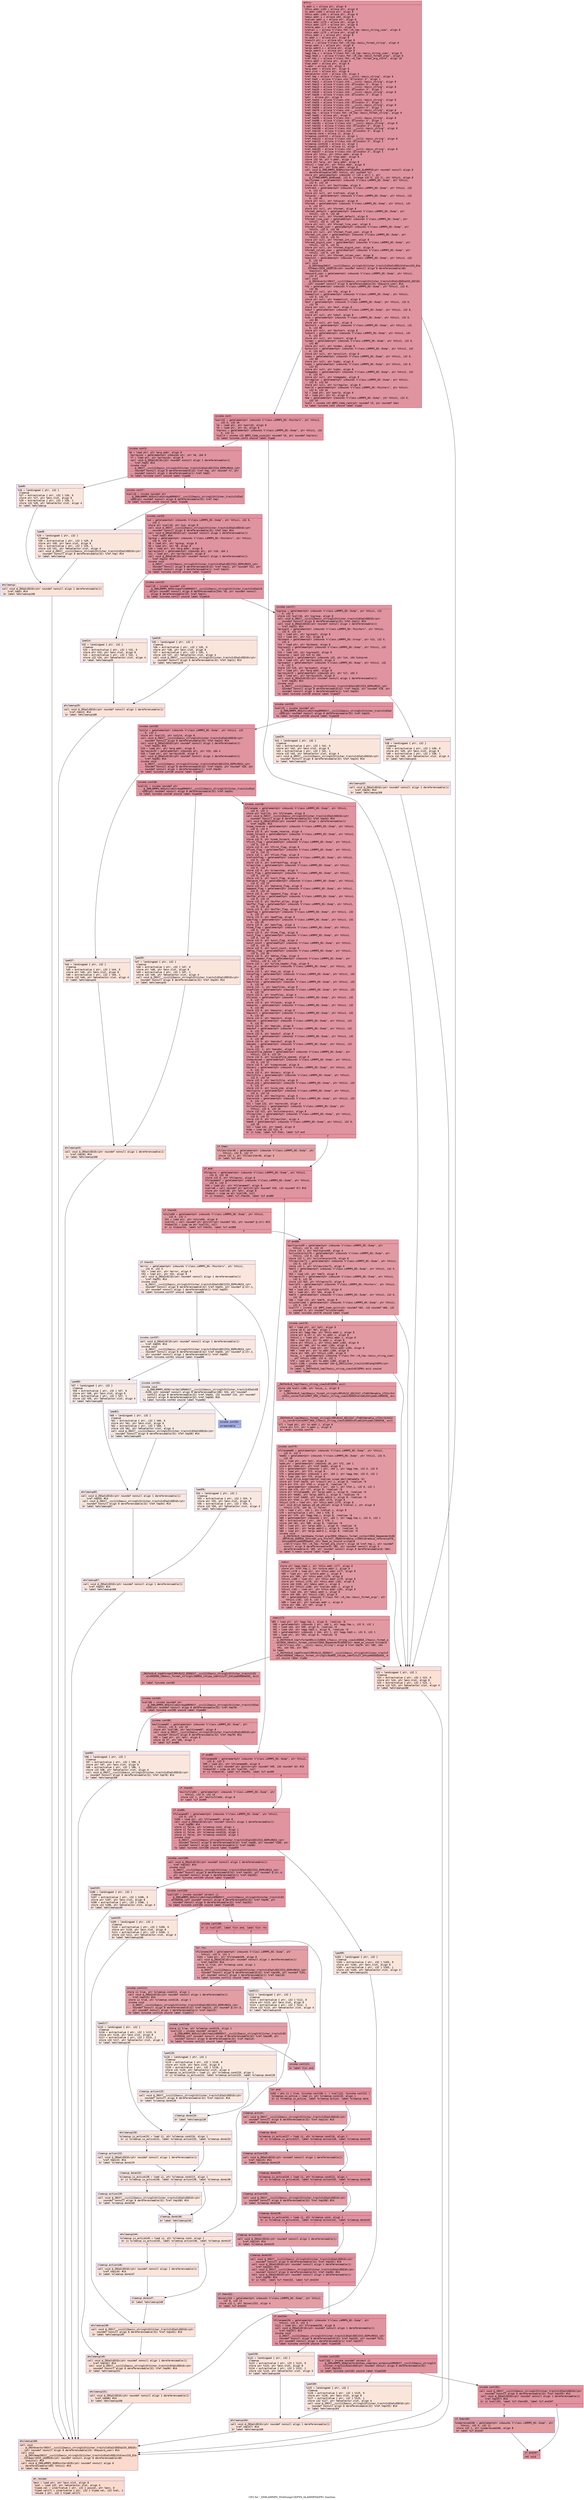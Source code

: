 digraph "CFG for '_ZN9LAMMPS_NS4DumpC2EPNS_6LAMMPSEiPPc' function" {
	label="CFG for '_ZN9LAMMPS_NS4DumpC2EPNS_6LAMMPSEiPPc' function";

	Node0x564667f9fb80 [shape=record,color="#b70d28ff", style=filled, fillcolor="#b70d2870" fontname="Courier",label="{entry:\l|  %.addr.i = alloca ptr, align 8\l  %this.addr.i183 = alloca ptr, align 8\l  %s.addr.i184 = alloca ptr, align 8\l  %this.addr.i181 = alloca ptr, align 8\l  %desc.addr.i = alloca i64, align 8\l  %values.addr.i = alloca ptr, align 8\l  %this.addr.i179 = alloca ptr, align 8\l  %this.addr.i177 = alloca ptr, align 8\l  %store.addr.i = alloca ptr, align 8\l  %retval.i = alloca %\"class.fmt::v9_lmp::basic_string_view\", align 8\l  %this.addr.i175 = alloca ptr, align 8\l  %this.addr.i = alloca ptr, align 8\l  %s.addr.i = alloca ptr, align 8\l  %result.ptr.i = alloca ptr, align 8\l  %fmt.i = alloca %\"class.fmt::v9_lmp::basic_format_string\", align 8\l  %args.addr.i = alloca ptr, align 8\l  %args.addr2.i = alloca ptr, align 8\l  %args.addr4.i = alloca ptr, align 8\l  %agg.tmp.i = alloca %\"class.fmt::v9_lmp::basic_string_view\", align 8\l  %agg.tmp5.i = alloca %\"class.fmt::v9_lmp::basic_format_args\", align 8\l  %ref.tmp.i = alloca %\"class.fmt::v9_lmp::format_arg_store\", align 16\l  %this.addr = alloca ptr, align 8\l  %lmp.addr = alloca ptr, align 8\l  %.addr = alloca i32, align 4\l  %arg.addr = alloca ptr, align 8\l  %exn.slot = alloca ptr, align 8\l  %ehselector.slot = alloca i32, align 4\l  %ref.tmp = alloca %\"class.std::__cxx11::basic_string\", align 8\l  %ref.tmp5 = alloca %\"class.std::allocator.3\", align 1\l  %ref.tmp11 = alloca %\"class.std::__cxx11::basic_string\", align 8\l  %ref.tmp13 = alloca %\"class.std::allocator.3\", align 1\l  %ref.tmp24 = alloca %\"class.std::__cxx11::basic_string\", align 8\l  %ref.tmp26 = alloca %\"class.std::allocator.3\", align 1\l  %ref.tmp34 = alloca %\"class.std::__cxx11::basic_string\", align 8\l  %ref.tmp36 = alloca %\"class.std::allocator.3\", align 1\l  %ptr = alloca ptr, align 8\l  %ref.tmp54 = alloca %\"class.std::__cxx11::basic_string\", align 8\l  %ref.tmp55 = alloca %\"class.std::allocator.3\", align 1\l  %ref.tmp58 = alloca %\"class.std::__cxx11::basic_string\", align 8\l  %ref.tmp59 = alloca %\"class.std::allocator.3\", align 1\l  %ref.tmp78 = alloca %\"class.std::__cxx11::basic_string\", align 8\l  %agg.tmp = alloca %\"class.fmt::v9_lmp::basic_format_string\", align 8\l  %ref.tmp82 = alloca ptr, align 8\l  %ref.tmp96 = alloca %\"class.std::__cxx11::basic_string\", align 8\l  %ref.tmp98 = alloca %\"class.std::allocator.3\", align 1\l  %ref.tmp101 = alloca %\"class.std::__cxx11::basic_string\", align 8\l  %ref.tmp102 = alloca %\"class.std::allocator.3\", align 1\l  %ref.tmp108 = alloca %\"class.std::__cxx11::basic_string\", align 8\l  %ref.tmp110 = alloca %\"class.std::allocator.3\", align 1\l  %cleanup.cond = alloca i1, align 1\l  %cleanup.cond113 = alloca i1, align 1\l  %ref.tmp114 = alloca %\"class.std::__cxx11::basic_string\", align 8\l  %ref.tmp115 = alloca %\"class.std::allocator.3\", align 1\l  %cleanup.cond116 = alloca i1, align 1\l  %cleanup.cond119 = alloca i1, align 1\l  %ref.tmp155 = alloca %\"class.std::__cxx11::basic_string\", align 8\l  %ref.tmp157 = alloca %\"class.std::allocator.3\", align 1\l  store ptr %this, ptr %this.addr, align 8\l  store ptr %lmp, ptr %lmp.addr, align 8\l  store i32 %0, ptr %.addr, align 4\l  store ptr %arg, ptr %arg.addr, align 8\l  %this1 = load ptr, ptr %this.addr, align 8\l  %1 = load ptr, ptr %lmp.addr, align 8\l  call void @_ZN9LAMMPS_NS8PointersC2EPNS_6LAMMPSE(ptr noundef nonnull align 8\l... dereferenceable(184) %this1, ptr noundef %1)\l  store ptr getelementptr inbounds (\{ [19 x ptr] \}, ptr\l... @_ZTVN9LAMMPS_NS4DumpE, i32 0, inrange i32 0, i32 2), ptr %this1, align 8\l  %multiname = getelementptr inbounds %\"class.LAMMPS_NS::Dump\", ptr %this1,\l... i32 0, i32 19\l  store ptr null, ptr %multiname, align 8\l  %refresh = getelementptr inbounds %\"class.LAMMPS_NS::Dump\", ptr %this1, i32\l... 0, i32 41\l  store ptr null, ptr %refresh, align 8\l  %skipvar = getelementptr inbounds %\"class.LAMMPS_NS::Dump\", ptr %this1, i32\l... 0, i32 44\l  store ptr null, ptr %skipvar, align 8\l  %format = getelementptr inbounds %\"class.LAMMPS_NS::Dump\", ptr %this1, i32\l... 0, i32 47\l  store ptr null, ptr %format, align 8\l  %format_default = getelementptr inbounds %\"class.LAMMPS_NS::Dump\", ptr\l... %this1, i32 0, i32 48\l  store ptr null, ptr %format_default, align 8\l  %format_line_user = getelementptr inbounds %\"class.LAMMPS_NS::Dump\", ptr\l... %this1, i32 0, i32 49\l  store ptr null, ptr %format_line_user, align 8\l  %format_float_user = getelementptr inbounds %\"class.LAMMPS_NS::Dump\", ptr\l... %this1, i32 0, i32 50\l  store ptr null, ptr %format_float_user, align 8\l  %format_int_user = getelementptr inbounds %\"class.LAMMPS_NS::Dump\", ptr\l... %this1, i32 0, i32 51\l  store ptr null, ptr %format_int_user, align 8\l  %format_bigint_user = getelementptr inbounds %\"class.LAMMPS_NS::Dump\", ptr\l... %this1, i32 0, i32 52\l  store ptr null, ptr %format_bigint_user, align 8\l  %format_column_user = getelementptr inbounds %\"class.LAMMPS_NS::Dump\", ptr\l... %this1, i32 0, i32 53\l  store ptr null, ptr %format_column_user, align 8\l  %key2col = getelementptr inbounds %\"class.LAMMPS_NS::Dump\", ptr %this1, i32\l... 0, i32 54\l  call void\l... @_ZNSt3mapINSt7__cxx1112basic_stringIcSt11char_traitsIcESaIcEEEiSt4lessIS5_ESa\l...ISt4pairIKS5_iEEEC2Ev(ptr noundef nonnull align 8 dereferenceable(48)\l... %key2col) #14\l  %keyword_user = getelementptr inbounds %\"class.LAMMPS_NS::Dump\", ptr %this1,\l... i32 0, i32 55\l  call void\l... @_ZNSt6vectorINSt7__cxx1112basic_stringIcSt11char_traitsIcESaIcEEESaIS5_EEC2Ev\l...(ptr noundef nonnull align 8 dereferenceable(24) %keyword_user) #14\l  %fp = getelementptr inbounds %\"class.LAMMPS_NS::Dump\", ptr %this1, i32 0,\l... i32 56\l  store ptr null, ptr %fp, align 8\l  %nameslist = getelementptr inbounds %\"class.LAMMPS_NS::Dump\", ptr %this1,\l... i32 0, i32 72\l  store ptr null, ptr %nameslist, align 8\l  %buf = getelementptr inbounds %\"class.LAMMPS_NS::Dump\", ptr %this1, i32 0,\l... i32 79\l  store ptr null, ptr %buf, align 8\l  %sbuf = getelementptr inbounds %\"class.LAMMPS_NS::Dump\", ptr %this1, i32 0,\l... i32 81\l  store ptr null, ptr %sbuf, align 8\l  %ids = getelementptr inbounds %\"class.LAMMPS_NS::Dump\", ptr %this1, i32 0,\l... i32 85\l  store ptr null, ptr %ids, align 8\l  %bufsort = getelementptr inbounds %\"class.LAMMPS_NS::Dump\", ptr %this1, i32\l... 0, i32 86\l  store ptr null, ptr %bufsort, align 8\l  %idsort = getelementptr inbounds %\"class.LAMMPS_NS::Dump\", ptr %this1, i32\l... 0, i32 87\l  store ptr null, ptr %idsort, align 8\l  %index = getelementptr inbounds %\"class.LAMMPS_NS::Dump\", ptr %this1, i32 0,\l... i32 88\l  store ptr null, ptr %index, align 8\l  %proclist = getelementptr inbounds %\"class.LAMMPS_NS::Dump\", ptr %this1, i32\l... 0, i32 89\l  store ptr null, ptr %proclist, align 8\l  %xpbc = getelementptr inbounds %\"class.LAMMPS_NS::Dump\", ptr %this1, i32 0,\l... i32 90\l  store ptr null, ptr %xpbc, align 8\l  %vpbc = getelementptr inbounds %\"class.LAMMPS_NS::Dump\", ptr %this1, i32 0,\l... i32 91\l  store ptr null, ptr %vpbc, align 8\l  %imagepbc = getelementptr inbounds %\"class.LAMMPS_NS::Dump\", ptr %this1, i32\l... 0, i32 92\l  store ptr null, ptr %imagepbc, align 8\l  %irregular = getelementptr inbounds %\"class.LAMMPS_NS::Dump\", ptr %this1,\l... i32 0, i32 94\l  store ptr null, ptr %irregular, align 8\l  %world = getelementptr inbounds %\"class.LAMMPS_NS::Pointers\", ptr %this1,\l... i32 0, i32 16\l  %2 = load ptr, ptr %world, align 8\l  %3 = load ptr, ptr %2, align 8\l  %me = getelementptr inbounds %\"class.LAMMPS_NS::Dump\", ptr %this1, i32 0,\l... i32 10\l  %call = invoke i32 @MPI_Comm_rank(ptr noundef %3, ptr noundef %me)\l          to label %invoke.cont unwind label %lpad\l}"];
	Node0x564667f9fb80 -> Node0x564667fa75f0[tooltip="entry -> invoke.cont\nProbability 100.00%" ];
	Node0x564667f9fb80 -> Node0x564667fa7670[tooltip="entry -> lpad\nProbability 0.00%" ];
	Node0x564667fa75f0 [shape=record,color="#b70d28ff", style=filled, fillcolor="#b70d2870" fontname="Courier",label="{invoke.cont:\l|  %world2 = getelementptr inbounds %\"class.LAMMPS_NS::Pointers\", ptr %this1,\l... i32 0, i32 16\l  %4 = load ptr, ptr %world2, align 8\l  %5 = load ptr, ptr %4, align 8\l  %nprocs = getelementptr inbounds %\"class.LAMMPS_NS::Dump\", ptr %this1, i32\l... 0, i32 11\l  %call4 = invoke i32 @MPI_Comm_size(ptr noundef %5, ptr noundef %nprocs)\l          to label %invoke.cont3 unwind label %lpad\l}"];
	Node0x564667fa75f0 -> Node0x564667fa7c50[tooltip="invoke.cont -> invoke.cont3\nProbability 100.00%" ];
	Node0x564667fa75f0 -> Node0x564667fa7670[tooltip="invoke.cont -> lpad\nProbability 0.00%" ];
	Node0x564667fa7c50 [shape=record,color="#b70d28ff", style=filled, fillcolor="#b70d2870" fontname="Courier",label="{invoke.cont3:\l|  %6 = load ptr, ptr %arg.addr, align 8\l  %arrayidx = getelementptr inbounds ptr, ptr %6, i64 0\l  %7 = load ptr, ptr %arrayidx, align 8\l  call void @_ZNSaIcEC1Ev(ptr noundef nonnull align 1 dereferenceable(1)\l... %ref.tmp5) #14\l  invoke void\l... @_ZNSt7__cxx1112basic_stringIcSt11char_traitsIcESaIcEEC2IS3_EEPKcRKS3_(ptr\l... noundef nonnull align 8 dereferenceable(32) %ref.tmp, ptr noundef %7, ptr\l... noundef nonnull align 1 dereferenceable(1) %ref.tmp5)\l          to label %invoke.cont7 unwind label %lpad6\l}"];
	Node0x564667fa7c50 -> Node0x564667fa20a0[tooltip="invoke.cont3 -> invoke.cont7\nProbability 100.00%" ];
	Node0x564667fa7c50 -> Node0x564667fa2180[tooltip="invoke.cont3 -> lpad6\nProbability 0.00%" ];
	Node0x564667fa20a0 [shape=record,color="#b70d28ff", style=filled, fillcolor="#b70d2870" fontname="Courier",label="{invoke.cont7:\l|  %call10 = invoke noundef ptr\l... @_ZN9LAMMPS_NS5utils6strdupERKNSt7__cxx1112basic_stringIcSt11char_traitsIcESaI\l...cEEE(ptr noundef nonnull align 8 dereferenceable(32) %ref.tmp)\l          to label %invoke.cont9 unwind label %lpad8\l}"];
	Node0x564667fa20a0 -> Node0x564667fa1ff0[tooltip="invoke.cont7 -> invoke.cont9\nProbability 100.00%" ];
	Node0x564667fa20a0 -> Node0x564667fa8db0[tooltip="invoke.cont7 -> lpad8\nProbability 0.00%" ];
	Node0x564667fa1ff0 [shape=record,color="#b70d28ff", style=filled, fillcolor="#b70d2870" fontname="Courier",label="{invoke.cont9:\l|  %id = getelementptr inbounds %\"class.LAMMPS_NS::Dump\", ptr %this1, i32 0,\l... i32 1\l  store ptr %call10, ptr %id, align 8\l  call void @_ZNSt7__cxx1112basic_stringIcSt11char_traitsIcESaIcEED1Ev(ptr\l... noundef nonnull align 8 dereferenceable(32) %ref.tmp) #14\l  call void @_ZNSaIcED1Ev(ptr noundef nonnull align 1 dereferenceable(1)\l... %ref.tmp5) #14\l  %group = getelementptr inbounds %\"class.LAMMPS_NS::Pointers\", ptr %this1,\l... i32 0, i32 13\l  %8 = load ptr, ptr %group, align 8\l  %9 = load ptr, ptr %8, align 8\l  %10 = load ptr, ptr %arg.addr, align 8\l  %arrayidx12 = getelementptr inbounds ptr, ptr %10, i64 1\l  %11 = load ptr, ptr %arrayidx12, align 8\l  call void @_ZNSaIcEC1Ev(ptr noundef nonnull align 1 dereferenceable(1)\l... %ref.tmp13) #14\l  invoke void\l... @_ZNSt7__cxx1112basic_stringIcSt11char_traitsIcESaIcEEC2IS3_EEPKcRKS3_(ptr\l... noundef nonnull align 8 dereferenceable(32) %ref.tmp11, ptr noundef %11, ptr\l... noundef nonnull align 1 dereferenceable(1) %ref.tmp13)\l          to label %invoke.cont15 unwind label %lpad14\l}"];
	Node0x564667fa1ff0 -> Node0x564667fa9a50[tooltip="invoke.cont9 -> invoke.cont15\nProbability 100.00%" ];
	Node0x564667fa1ff0 -> Node0x564667fa9b30[tooltip="invoke.cont9 -> lpad14\nProbability 0.00%" ];
	Node0x564667fa9a50 [shape=record,color="#b70d28ff", style=filled, fillcolor="#b70d2870" fontname="Courier",label="{invoke.cont15:\l|  %call18 = invoke noundef i32\l... @_ZN9LAMMPS_NS5Group4findERKNSt7__cxx1112basic_stringIcSt11char_traitsIcESaIcE\l...EE(ptr noundef nonnull align 8 dereferenceable(244) %9, ptr noundef nonnull\l... align 8 dereferenceable(32) %ref.tmp11)\l          to label %invoke.cont17 unwind label %lpad16\l}"];
	Node0x564667fa9a50 -> Node0x564667fa9a00[tooltip="invoke.cont15 -> invoke.cont17\nProbability 100.00%" ];
	Node0x564667fa9a50 -> Node0x564667fa9e80[tooltip="invoke.cont15 -> lpad16\nProbability 0.00%" ];
	Node0x564667fa9a00 [shape=record,color="#b70d28ff", style=filled, fillcolor="#b70d2870" fontname="Courier",label="{invoke.cont17:\l|  %igroup = getelementptr inbounds %\"class.LAMMPS_NS::Dump\", ptr %this1, i32\l... 0, i32 4\l  store i32 %call18, ptr %igroup, align 8\l  call void @_ZNSt7__cxx1112basic_stringIcSt11char_traitsIcESaIcEED1Ev(ptr\l... noundef nonnull align 8 dereferenceable(32) %ref.tmp11) #14\l  call void @_ZNSaIcED1Ev(ptr noundef nonnull align 1 dereferenceable(1)\l... %ref.tmp13) #14\l  %group21 = getelementptr inbounds %\"class.LAMMPS_NS::Pointers\", ptr %this1,\l... i32 0, i32 13\l  %12 = load ptr, ptr %group21, align 8\l  %13 = load ptr, ptr %12, align 8\l  %bitmask = getelementptr inbounds %\"class.LAMMPS_NS::Group\", ptr %13, i32 0,\l... i32 4\l  %14 = load ptr, ptr %bitmask, align 8\l  %igroup22 = getelementptr inbounds %\"class.LAMMPS_NS::Dump\", ptr %this1, i32\l... 0, i32 4\l  %15 = load i32, ptr %igroup22, align 8\l  %idxprom = sext i32 %15 to i64\l  %arrayidx23 = getelementptr inbounds i32, ptr %14, i64 %idxprom\l  %16 = load i32, ptr %arrayidx23, align 4\l  %groupbit = getelementptr inbounds %\"class.LAMMPS_NS::Dump\", ptr %this1, i32\l... 0, i32 5\l  store i32 %16, ptr %groupbit, align 4\l  %17 = load ptr, ptr %arg.addr, align 8\l  %arrayidx25 = getelementptr inbounds ptr, ptr %17, i64 2\l  %18 = load ptr, ptr %arrayidx25, align 8\l  call void @_ZNSaIcEC1Ev(ptr noundef nonnull align 1 dereferenceable(1)\l... %ref.tmp26) #14\l  invoke void\l... @_ZNSt7__cxx1112basic_stringIcSt11char_traitsIcESaIcEEC2IS3_EEPKcRKS3_(ptr\l... noundef nonnull align 8 dereferenceable(32) %ref.tmp24, ptr noundef %18, ptr\l... noundef nonnull align 1 dereferenceable(1) %ref.tmp26)\l          to label %invoke.cont28 unwind label %lpad27\l}"];
	Node0x564667fa9a00 -> Node0x564667fab0c0[tooltip="invoke.cont17 -> invoke.cont28\nProbability 100.00%" ];
	Node0x564667fa9a00 -> Node0x564667fab140[tooltip="invoke.cont17 -> lpad27\nProbability 0.00%" ];
	Node0x564667fab0c0 [shape=record,color="#b70d28ff", style=filled, fillcolor="#b70d2870" fontname="Courier",label="{invoke.cont28:\l|  %call31 = invoke noundef ptr\l... @_ZN9LAMMPS_NS5utils6strdupERKNSt7__cxx1112basic_stringIcSt11char_traitsIcESaI\l...cEEE(ptr noundef nonnull align 8 dereferenceable(32) %ref.tmp24)\l          to label %invoke.cont30 unwind label %lpad29\l}"];
	Node0x564667fab0c0 -> Node0x564667fab070[tooltip="invoke.cont28 -> invoke.cont30\nProbability 100.00%" ];
	Node0x564667fab0c0 -> Node0x564667fab3d0[tooltip="invoke.cont28 -> lpad29\nProbability 0.00%" ];
	Node0x564667fab070 [shape=record,color="#b70d28ff", style=filled, fillcolor="#b70d2870" fontname="Courier",label="{invoke.cont30:\l|  %style = getelementptr inbounds %\"class.LAMMPS_NS::Dump\", ptr %this1, i32\l... 0, i32 2\l  store ptr %call31, ptr %style, align 8\l  call void @_ZNSt7__cxx1112basic_stringIcSt11char_traitsIcESaIcEED1Ev(ptr\l... noundef nonnull align 8 dereferenceable(32) %ref.tmp24) #14\l  call void @_ZNSaIcED1Ev(ptr noundef nonnull align 1 dereferenceable(1)\l... %ref.tmp26) #14\l  %19 = load ptr, ptr %arg.addr, align 8\l  %arrayidx35 = getelementptr inbounds ptr, ptr %19, i64 4\l  %20 = load ptr, ptr %arrayidx35, align 8\l  call void @_ZNSaIcEC1Ev(ptr noundef nonnull align 1 dereferenceable(1)\l... %ref.tmp36) #14\l  invoke void\l... @_ZNSt7__cxx1112basic_stringIcSt11char_traitsIcESaIcEEC2IS3_EEPKcRKS3_(ptr\l... noundef nonnull align 8 dereferenceable(32) %ref.tmp34, ptr noundef %20, ptr\l... noundef nonnull align 1 dereferenceable(1) %ref.tmp36)\l          to label %invoke.cont38 unwind label %lpad37\l}"];
	Node0x564667fab070 -> Node0x564667fabc50[tooltip="invoke.cont30 -> invoke.cont38\nProbability 100.00%" ];
	Node0x564667fab070 -> Node0x564667fabcd0[tooltip="invoke.cont30 -> lpad37\nProbability 0.00%" ];
	Node0x564667fabc50 [shape=record,color="#b70d28ff", style=filled, fillcolor="#b70d2870" fontname="Courier",label="{invoke.cont38:\l|  %call41 = invoke noundef ptr\l... @_ZN9LAMMPS_NS5utils6strdupERKNSt7__cxx1112basic_stringIcSt11char_traitsIcESaI\l...cEEE(ptr noundef nonnull align 8 dereferenceable(32) %ref.tmp34)\l          to label %invoke.cont40 unwind label %lpad39\l}"];
	Node0x564667fabc50 -> Node0x564667fabc00[tooltip="invoke.cont38 -> invoke.cont40\nProbability 100.00%" ];
	Node0x564667fabc50 -> Node0x564667fabf00[tooltip="invoke.cont38 -> lpad39\nProbability 0.00%" ];
	Node0x564667fabc00 [shape=record,color="#b70d28ff", style=filled, fillcolor="#b70d2870" fontname="Courier",label="{invoke.cont40:\l|  %filename = getelementptr inbounds %\"class.LAMMPS_NS::Dump\", ptr %this1,\l... i32 0, i32 3\l  store ptr %call41, ptr %filename, align 8\l  call void @_ZNSt7__cxx1112basic_stringIcSt11char_traitsIcESaIcEED1Ev(ptr\l... noundef nonnull align 8 dereferenceable(32) %ref.tmp34) #14\l  call void @_ZNSaIcED1Ev(ptr noundef nonnull align 1 dereferenceable(1)\l... %ref.tmp36) #14\l  %comm_reverse = getelementptr inbounds %\"class.LAMMPS_NS::Dump\", ptr %this1,\l... i32 0, i32 9\l  store i32 0, ptr %comm_reverse, align 4\l  %comm_forward = getelementptr inbounds %\"class.LAMMPS_NS::Dump\", ptr %this1,\l... i32 0, i32 8\l  store i32 0, ptr %comm_forward, align 8\l  %first_flag = getelementptr inbounds %\"class.LAMMPS_NS::Dump\", ptr %this1,\l... i32 0, i32 6\l  store i32 0, ptr %first_flag, align 8\l  %flush_flag = getelementptr inbounds %\"class.LAMMPS_NS::Dump\", ptr %this1,\l... i32 0, i32 21\l  store i32 1, ptr %flush_flag, align 8\l  %refreshflag = getelementptr inbounds %\"class.LAMMPS_NS::Dump\", ptr %this1,\l... i32 0, i32 40\l  store i32 0, ptr %refreshflag, align 8\l  %clearstep = getelementptr inbounds %\"class.LAMMPS_NS::Dump\", ptr %this1,\l... i32 0, i32 7\l  store i32 0, ptr %clearstep, align 4\l  %sort_flag = getelementptr inbounds %\"class.LAMMPS_NS::Dump\", ptr %this1,\l... i32 0, i32 22\l  store i32 0, ptr %sort_flag, align 4\l  %balance_flag = getelementptr inbounds %\"class.LAMMPS_NS::Dump\", ptr %this1,\l... i32 0, i32 23\l  store i32 0, ptr %balance_flag, align 8\l  %append_flag = getelementptr inbounds %\"class.LAMMPS_NS::Dump\", ptr %this1,\l... i32 0, i32 24\l  store i32 0, ptr %append_flag, align 4\l  %buffer_allow = getelementptr inbounds %\"class.LAMMPS_NS::Dump\", ptr %this1,\l... i32 0, i32 25\l  store i32 0, ptr %buffer_allow, align 8\l  %buffer_flag = getelementptr inbounds %\"class.LAMMPS_NS::Dump\", ptr %this1,\l... i32 0, i32 26\l  store i32 0, ptr %buffer_flag, align 4\l  %padflag = getelementptr inbounds %\"class.LAMMPS_NS::Dump\", ptr %this1, i32\l... 0, i32 27\l  store i32 0, ptr %padflag, align 8\l  %pbcflag = getelementptr inbounds %\"class.LAMMPS_NS::Dump\", ptr %this1, i32\l... 0, i32 28\l  store i32 0, ptr %pbcflag, align 4\l  %time_flag = getelementptr inbounds %\"class.LAMMPS_NS::Dump\", ptr %this1,\l... i32 0, i32 33\l  store i32 0, ptr %time_flag, align 8\l  %unit_flag = getelementptr inbounds %\"class.LAMMPS_NS::Dump\", ptr %this1,\l... i32 0, i32 34\l  store i32 0, ptr %unit_flag, align 4\l  %unit_count = getelementptr inbounds %\"class.LAMMPS_NS::Dump\", ptr %this1,\l... i32 0, i32 35\l  store i32 0, ptr %unit_count, align 8\l  %delay_flag = getelementptr inbounds %\"class.LAMMPS_NS::Dump\", ptr %this1,\l... i32 0, i32 36\l  store i32 0, ptr %delay_flag, align 4\l  %write_header_flag = getelementptr inbounds %\"class.LAMMPS_NS::Dump\", ptr\l... %this1, i32 0, i32 37\l  store i32 1, ptr %write_header_flag, align 8\l  %has_id = getelementptr inbounds %\"class.LAMMPS_NS::Dump\", ptr %this1, i32\l... 0, i32 38\l  store i32 1, ptr %has_id, align 4\l  %skipflag = getelementptr inbounds %\"class.LAMMPS_NS::Dump\", ptr %this1, i32\l... 0, i32 43\l  store i32 0, ptr %skipflag, align 4\l  %maxfiles = getelementptr inbounds %\"class.LAMMPS_NS::Dump\", ptr %this1, i32\l... 0, i32 69\l  store i32 -1, ptr %maxfiles, align 8\l  %numfiles = getelementptr inbounds %\"class.LAMMPS_NS::Dump\", ptr %this1, i32\l... 0, i32 70\l  store i32 0, ptr %numfiles, align 4\l  %fileidx = getelementptr inbounds %\"class.LAMMPS_NS::Dump\", ptr %this1, i32\l... 0, i32 71\l  store i32 0, ptr %fileidx, align 8\l  %maxproc = getelementptr inbounds %\"class.LAMMPS_NS::Dump\", ptr %this1, i32\l... 0, i32 84\l  store i32 0, ptr %maxproc, align 8\l  %maxsort = getelementptr inbounds %\"class.LAMMPS_NS::Dump\", ptr %this1, i32\l... 0, i32 83\l  store i32 0, ptr %maxsort, align 4\l  %maxids = getelementptr inbounds %\"class.LAMMPS_NS::Dump\", ptr %this1, i32\l... 0, i32 82\l  store i32 0, ptr %maxids, align 8\l  %maxbuf = getelementptr inbounds %\"class.LAMMPS_NS::Dump\", ptr %this1, i32\l... 0, i32 78\l  store i32 0, ptr %maxbuf, align 8\l  %maxsbuf = getelementptr inbounds %\"class.LAMMPS_NS::Dump\", ptr %this1, i32\l... 0, i32 80\l  store i32 0, ptr %maxsbuf, align 8\l  %maxpbc = getelementptr inbounds %\"class.LAMMPS_NS::Dump\", ptr %this1, i32\l... 0, i32 93\l  store i32 -1, ptr %maxpbc, align 8\l  %singlefile_opened = getelementptr inbounds %\"class.LAMMPS_NS::Dump\", ptr\l... %this1, i32 0, i32 29\l  store i32 0, ptr %singlefile_opened, align 8\l  %compressed = getelementptr inbounds %\"class.LAMMPS_NS::Dump\", ptr %this1,\l... i32 0, i32 12\l  store i32 0, ptr %compressed, align 8\l  %binary = getelementptr inbounds %\"class.LAMMPS_NS::Dump\", ptr %this1, i32\l... 0, i32 13\l  store i32 0, ptr %binary, align 4\l  %multifile = getelementptr inbounds %\"class.LAMMPS_NS::Dump\", ptr %this1,\l... i32 0, i32 14\l  store i32 0, ptr %multifile, align 8\l  %size_one = getelementptr inbounds %\"class.LAMMPS_NS::Dump\", ptr %this1, i32\l... 0, i32 57\l  store i32 0, ptr %size_one, align 8\l  %multiproc = getelementptr inbounds %\"class.LAMMPS_NS::Dump\", ptr %this1,\l... i32 0, i32 15\l  store i32 0, ptr %multiproc, align 4\l  %nprocs44 = getelementptr inbounds %\"class.LAMMPS_NS::Dump\", ptr %this1, i32\l... 0, i32 11\l  %21 = load i32, ptr %nprocs44, align 4\l  %nclusterprocs = getelementptr inbounds %\"class.LAMMPS_NS::Dump\", ptr\l... %this1, i32 0, i32 16\l  store i32 %21, ptr %nclusterprocs, align 8\l  %filewriter = getelementptr inbounds %\"class.LAMMPS_NS::Dump\", ptr %this1,\l... i32 0, i32 17\l  store i32 0, ptr %filewriter, align 4\l  %me45 = getelementptr inbounds %\"class.LAMMPS_NS::Dump\", ptr %this1, i32 0,\l... i32 10\l  %22 = load i32, ptr %me45, align 8\l  %cmp = icmp eq i32 %22, 0\l  br i1 %cmp, label %if.then, label %if.end\l|{<s0>T|<s1>F}}"];
	Node0x564667fabc00:s0 -> Node0x564667fb0ea0[tooltip="invoke.cont40 -> if.then\nProbability 37.50%" ];
	Node0x564667fabc00:s1 -> Node0x564667fb0f10[tooltip="invoke.cont40 -> if.end\nProbability 62.50%" ];
	Node0x564667fb0ea0 [shape=record,color="#3d50c3ff", style=filled, fillcolor="#c32e3170" fontname="Courier",label="{if.then:\l|  %filewriter46 = getelementptr inbounds %\"class.LAMMPS_NS::Dump\", ptr\l... %this1, i32 0, i32 17\l  store i32 1, ptr %filewriter46, align 4\l  br label %if.end\l}"];
	Node0x564667fb0ea0 -> Node0x564667fb0f10[tooltip="if.then -> if.end\nProbability 100.00%" ];
	Node0x564667fa7670 [shape=record,color="#3d50c3ff", style=filled, fillcolor="#f7b99e70" fontname="Courier",label="{lpad:\l|  %23 = landingpad \{ ptr, i32 \}\l          cleanup\l  %24 = extractvalue \{ ptr, i32 \} %23, 0\l  store ptr %24, ptr %exn.slot, align 8\l  %25 = extractvalue \{ ptr, i32 \} %23, 1\l  store i32 %25, ptr %ehselector.slot, align 4\l  br label %ehcleanup168\l}"];
	Node0x564667fa7670 -> Node0x564667fb14b0[tooltip="lpad -> ehcleanup168\nProbability 100.00%" ];
	Node0x564667fa2180 [shape=record,color="#3d50c3ff", style=filled, fillcolor="#f4c5ad70" fontname="Courier",label="{lpad6:\l|  %26 = landingpad \{ ptr, i32 \}\l          cleanup\l  %27 = extractvalue \{ ptr, i32 \} %26, 0\l  store ptr %27, ptr %exn.slot, align 8\l  %28 = extractvalue \{ ptr, i32 \} %26, 1\l  store i32 %28, ptr %ehselector.slot, align 4\l  br label %ehcleanup\l}"];
	Node0x564667fa2180 -> Node0x564667fb1820[tooltip="lpad6 -> ehcleanup\nProbability 100.00%" ];
	Node0x564667fa8db0 [shape=record,color="#3d50c3ff", style=filled, fillcolor="#f4c5ad70" fontname="Courier",label="{lpad8:\l|  %29 = landingpad \{ ptr, i32 \}\l          cleanup\l  %30 = extractvalue \{ ptr, i32 \} %29, 0\l  store ptr %30, ptr %exn.slot, align 8\l  %31 = extractvalue \{ ptr, i32 \} %29, 1\l  store i32 %31, ptr %ehselector.slot, align 4\l  call void @_ZNSt7__cxx1112basic_stringIcSt11char_traitsIcESaIcEED1Ev(ptr\l... noundef nonnull align 8 dereferenceable(32) %ref.tmp) #14\l  br label %ehcleanup\l}"];
	Node0x564667fa8db0 -> Node0x564667fb1820[tooltip="lpad8 -> ehcleanup\nProbability 100.00%" ];
	Node0x564667fb1820 [shape=record,color="#3d50c3ff", style=filled, fillcolor="#f6bfa670" fontname="Courier",label="{ehcleanup:\l|  call void @_ZNSaIcED1Ev(ptr noundef nonnull align 1 dereferenceable(1)\l... %ref.tmp5) #14\l  br label %ehcleanup168\l}"];
	Node0x564667fb1820 -> Node0x564667fb14b0[tooltip="ehcleanup -> ehcleanup168\nProbability 100.00%" ];
	Node0x564667fa9b30 [shape=record,color="#3d50c3ff", style=filled, fillcolor="#f4c5ad70" fontname="Courier",label="{lpad14:\l|  %32 = landingpad \{ ptr, i32 \}\l          cleanup\l  %33 = extractvalue \{ ptr, i32 \} %32, 0\l  store ptr %33, ptr %exn.slot, align 8\l  %34 = extractvalue \{ ptr, i32 \} %32, 1\l  store i32 %34, ptr %ehselector.slot, align 4\l  br label %ehcleanup20\l}"];
	Node0x564667fa9b30 -> Node0x564667fb2110[tooltip="lpad14 -> ehcleanup20\nProbability 100.00%" ];
	Node0x564667fa9e80 [shape=record,color="#3d50c3ff", style=filled, fillcolor="#f4c5ad70" fontname="Courier",label="{lpad16:\l|  %35 = landingpad \{ ptr, i32 \}\l          cleanup\l  %36 = extractvalue \{ ptr, i32 \} %35, 0\l  store ptr %36, ptr %exn.slot, align 8\l  %37 = extractvalue \{ ptr, i32 \} %35, 1\l  store i32 %37, ptr %ehselector.slot, align 4\l  call void @_ZNSt7__cxx1112basic_stringIcSt11char_traitsIcESaIcEED1Ev(ptr\l... noundef nonnull align 8 dereferenceable(32) %ref.tmp11) #14\l  br label %ehcleanup20\l}"];
	Node0x564667fa9e80 -> Node0x564667fb2110[tooltip="lpad16 -> ehcleanup20\nProbability 100.00%" ];
	Node0x564667fb2110 [shape=record,color="#3d50c3ff", style=filled, fillcolor="#f6bfa670" fontname="Courier",label="{ehcleanup20:\l|  call void @_ZNSaIcED1Ev(ptr noundef nonnull align 1 dereferenceable(1)\l... %ref.tmp13) #14\l  br label %ehcleanup168\l}"];
	Node0x564667fb2110 -> Node0x564667fb14b0[tooltip="ehcleanup20 -> ehcleanup168\nProbability 100.00%" ];
	Node0x564667fab140 [shape=record,color="#3d50c3ff", style=filled, fillcolor="#f4c5ad70" fontname="Courier",label="{lpad27:\l|  %38 = landingpad \{ ptr, i32 \}\l          cleanup\l  %39 = extractvalue \{ ptr, i32 \} %38, 0\l  store ptr %39, ptr %exn.slot, align 8\l  %40 = extractvalue \{ ptr, i32 \} %38, 1\l  store i32 %40, ptr %ehselector.slot, align 4\l  br label %ehcleanup33\l}"];
	Node0x564667fab140 -> Node0x564667fb2a00[tooltip="lpad27 -> ehcleanup33\nProbability 100.00%" ];
	Node0x564667fab3d0 [shape=record,color="#3d50c3ff", style=filled, fillcolor="#f4c5ad70" fontname="Courier",label="{lpad29:\l|  %41 = landingpad \{ ptr, i32 \}\l          cleanup\l  %42 = extractvalue \{ ptr, i32 \} %41, 0\l  store ptr %42, ptr %exn.slot, align 8\l  %43 = extractvalue \{ ptr, i32 \} %41, 1\l  store i32 %43, ptr %ehselector.slot, align 4\l  call void @_ZNSt7__cxx1112basic_stringIcSt11char_traitsIcESaIcEED1Ev(ptr\l... noundef nonnull align 8 dereferenceable(32) %ref.tmp24) #14\l  br label %ehcleanup33\l}"];
	Node0x564667fab3d0 -> Node0x564667fb2a00[tooltip="lpad29 -> ehcleanup33\nProbability 100.00%" ];
	Node0x564667fb2a00 [shape=record,color="#3d50c3ff", style=filled, fillcolor="#f6bfa670" fontname="Courier",label="{ehcleanup33:\l|  call void @_ZNSaIcED1Ev(ptr noundef nonnull align 1 dereferenceable(1)\l... %ref.tmp26) #14\l  br label %ehcleanup168\l}"];
	Node0x564667fb2a00 -> Node0x564667fb14b0[tooltip="ehcleanup33 -> ehcleanup168\nProbability 100.00%" ];
	Node0x564667fabcd0 [shape=record,color="#3d50c3ff", style=filled, fillcolor="#f4c5ad70" fontname="Courier",label="{lpad37:\l|  %44 = landingpad \{ ptr, i32 \}\l          cleanup\l  %45 = extractvalue \{ ptr, i32 \} %44, 0\l  store ptr %45, ptr %exn.slot, align 8\l  %46 = extractvalue \{ ptr, i32 \} %44, 1\l  store i32 %46, ptr %ehselector.slot, align 4\l  br label %ehcleanup43\l}"];
	Node0x564667fabcd0 -> Node0x564667fb32f0[tooltip="lpad37 -> ehcleanup43\nProbability 100.00%" ];
	Node0x564667fabf00 [shape=record,color="#3d50c3ff", style=filled, fillcolor="#f4c5ad70" fontname="Courier",label="{lpad39:\l|  %47 = landingpad \{ ptr, i32 \}\l          cleanup\l  %48 = extractvalue \{ ptr, i32 \} %47, 0\l  store ptr %48, ptr %exn.slot, align 8\l  %49 = extractvalue \{ ptr, i32 \} %47, 1\l  store i32 %49, ptr %ehselector.slot, align 4\l  call void @_ZNSt7__cxx1112basic_stringIcSt11char_traitsIcESaIcEED1Ev(ptr\l... noundef nonnull align 8 dereferenceable(32) %ref.tmp34) #14\l  br label %ehcleanup43\l}"];
	Node0x564667fabf00 -> Node0x564667fb32f0[tooltip="lpad39 -> ehcleanup43\nProbability 100.00%" ];
	Node0x564667fb32f0 [shape=record,color="#3d50c3ff", style=filled, fillcolor="#f6bfa670" fontname="Courier",label="{ehcleanup43:\l|  call void @_ZNSaIcED1Ev(ptr noundef nonnull align 1 dereferenceable(1)\l... %ref.tmp36) #14\l  br label %ehcleanup168\l}"];
	Node0x564667fb32f0 -> Node0x564667fb14b0[tooltip="ehcleanup43 -> ehcleanup168\nProbability 100.00%" ];
	Node0x564667fb0f10 [shape=record,color="#b70d28ff", style=filled, fillcolor="#b70d2870" fontname="Courier",label="{if.end:\l|  %fileproc = getelementptr inbounds %\"class.LAMMPS_NS::Dump\", ptr %this1,\l... i32 0, i32 18\l  store i32 0, ptr %fileproc, align 8\l  %filename47 = getelementptr inbounds %\"class.LAMMPS_NS::Dump\", ptr %this1,\l... i32 0, i32 3\l  %50 = load ptr, ptr %filename47, align 8\l  %call48 = call noundef ptr @strchr(ptr noundef %50, i32 noundef 37) #15\l  store ptr %call48, ptr %ptr, align 8\l  %tobool = icmp ne ptr %call48, null\l  br i1 %tobool, label %if.then49, label %if.end89\l|{<s0>T|<s1>F}}"];
	Node0x564667fb0f10:s0 -> Node0x564667fb4790[tooltip="if.end -> if.then49\nProbability 62.50%" ];
	Node0x564667fb0f10:s1 -> Node0x564667fb4810[tooltip="if.end -> if.end89\nProbability 37.50%" ];
	Node0x564667fb4790 [shape=record,color="#b70d28ff", style=filled, fillcolor="#bb1b2c70" fontname="Courier",label="{if.then49:\l|  %style50 = getelementptr inbounds %\"class.LAMMPS_NS::Dump\", ptr %this1,\l... i32 0, i32 2\l  %51 = load ptr, ptr %style50, align 8\l  %call51 = call noundef ptr @strstr(ptr noundef %51, ptr noundef @.str) #15\l  %tobool52 = icmp ne ptr %call51, null\l  br i1 %tobool52, label %if.then53, label %if.end68\l|{<s0>T|<s1>F}}"];
	Node0x564667fb4790:s0 -> Node0x564667fb4db0[tooltip="if.then49 -> if.then53\nProbability 0.00%" ];
	Node0x564667fb4790:s1 -> Node0x564667fb4e90[tooltip="if.then49 -> if.end68\nProbability 100.00%" ];
	Node0x564667fb4db0 [shape=record,color="#3d50c3ff", style=filled, fillcolor="#f3c7b170" fontname="Courier",label="{if.then53:\l|  %error = getelementptr inbounds %\"class.LAMMPS_NS::Pointers\", ptr %this1,\l... i32 0, i32 3\l  %52 = load ptr, ptr %error, align 8\l  %53 = load ptr, ptr %52, align 8\l  call void @_ZNSaIcEC1Ev(ptr noundef nonnull align 1 dereferenceable(1)\l... %ref.tmp55) #14\l  invoke void\l... @_ZNSt7__cxx1112basic_stringIcSt11char_traitsIcESaIcEEC2IS3_EEPKcRKS3_(ptr\l... noundef nonnull align 8 dereferenceable(32) %ref.tmp54, ptr noundef @.str.1,\l... ptr noundef nonnull align 1 dereferenceable(1) %ref.tmp55)\l          to label %invoke.cont57 unwind label %lpad56\l}"];
	Node0x564667fb4db0 -> Node0x564667fb5360[tooltip="if.then53 -> invoke.cont57\nProbability 50.00%" ];
	Node0x564667fb4db0 -> Node0x564667fb53e0[tooltip="if.then53 -> lpad56\nProbability 50.00%" ];
	Node0x564667fb5360 [shape=record,color="#3d50c3ff", style=filled, fillcolor="#f1ccb870" fontname="Courier",label="{invoke.cont57:\l|  call void @_ZNSaIcEC1Ev(ptr noundef nonnull align 1 dereferenceable(1)\l... %ref.tmp59) #14\l  invoke void\l... @_ZNSt7__cxx1112basic_stringIcSt11char_traitsIcESaIcEEC2IS3_EEPKcRKS3_(ptr\l... noundef nonnull align 8 dereferenceable(32) %ref.tmp58, ptr noundef @.str.2,\l... ptr noundef nonnull align 1 dereferenceable(1) %ref.tmp59)\l          to label %invoke.cont61 unwind label %lpad60\l}"];
	Node0x564667fb5360 -> Node0x564667fa83c0[tooltip="invoke.cont57 -> invoke.cont61\nProbability 50.00%" ];
	Node0x564667fb5360 -> Node0x564667fa8410[tooltip="invoke.cont57 -> lpad60\nProbability 50.00%" ];
	Node0x564667fa83c0 [shape=record,color="#3d50c3ff", style=filled, fillcolor="#eed0c070" fontname="Courier",label="{invoke.cont61:\l|  invoke void\l... @_ZN9LAMMPS_NS5Error3allERKNSt7__cxx1112basic_stringIcSt11char_traitsIcESaIcEE\l...EiS8_(ptr noundef nonnull align 8 dereferenceable(196) %53, ptr noundef\l... nonnull align 8 dereferenceable(32) %ref.tmp54, i32 noundef 124, ptr noundef\l... nonnull align 8 dereferenceable(32) %ref.tmp58) #16\l          to label %invoke.cont63 unwind label %lpad62\l}"];
	Node0x564667fa83c0 -> Node0x564667fa8370[tooltip="invoke.cont61 -> invoke.cont63\nProbability 0.00%" ];
	Node0x564667fa83c0 -> Node0x564667fa8790[tooltip="invoke.cont61 -> lpad62\nProbability 100.00%" ];
	Node0x564667fa8370 [shape=record,color="#3d50c3ff", style=filled, fillcolor="#3d50c370" fontname="Courier",label="{invoke.cont63:\l|  unreachable\l}"];
	Node0x564667fb53e0 [shape=record,color="#3d50c3ff", style=filled, fillcolor="#f1ccb870" fontname="Courier",label="{lpad56:\l|  %54 = landingpad \{ ptr, i32 \}\l          cleanup\l  %55 = extractvalue \{ ptr, i32 \} %54, 0\l  store ptr %55, ptr %exn.slot, align 8\l  %56 = extractvalue \{ ptr, i32 \} %54, 1\l  store i32 %56, ptr %ehselector.slot, align 4\l  br label %ehcleanup67\l}"];
	Node0x564667fb53e0 -> Node0x564667fa8c60[tooltip="lpad56 -> ehcleanup67\nProbability 100.00%" ];
	Node0x564667fa8410 [shape=record,color="#3d50c3ff", style=filled, fillcolor="#eed0c070" fontname="Courier",label="{lpad60:\l|  %57 = landingpad \{ ptr, i32 \}\l          cleanup\l  %58 = extractvalue \{ ptr, i32 \} %57, 0\l  store ptr %58, ptr %exn.slot, align 8\l  %59 = extractvalue \{ ptr, i32 \} %57, 1\l  store i32 %59, ptr %ehselector.slot, align 4\l  br label %ehcleanup65\l}"];
	Node0x564667fa8410 -> Node0x564667fb7120[tooltip="lpad60 -> ehcleanup65\nProbability 100.00%" ];
	Node0x564667fa8790 [shape=record,color="#3d50c3ff", style=filled, fillcolor="#eed0c070" fontname="Courier",label="{lpad62:\l|  %60 = landingpad \{ ptr, i32 \}\l          cleanup\l  %61 = extractvalue \{ ptr, i32 \} %60, 0\l  store ptr %61, ptr %exn.slot, align 8\l  %62 = extractvalue \{ ptr, i32 \} %60, 1\l  store i32 %62, ptr %ehselector.slot, align 4\l  call void @_ZNSt7__cxx1112basic_stringIcSt11char_traitsIcESaIcEED1Ev(ptr\l... noundef nonnull align 8 dereferenceable(32) %ref.tmp58) #14\l  br label %ehcleanup65\l}"];
	Node0x564667fa8790 -> Node0x564667fb7120[tooltip="lpad62 -> ehcleanup65\nProbability 100.00%" ];
	Node0x564667fb7120 [shape=record,color="#3d50c3ff", style=filled, fillcolor="#f1ccb870" fontname="Courier",label="{ehcleanup65:\l|  call void @_ZNSaIcED1Ev(ptr noundef nonnull align 1 dereferenceable(1)\l... %ref.tmp59) #14\l  call void @_ZNSt7__cxx1112basic_stringIcSt11char_traitsIcESaIcEED1Ev(ptr\l... noundef nonnull align 8 dereferenceable(32) %ref.tmp54) #14\l  br label %ehcleanup67\l}"];
	Node0x564667fb7120 -> Node0x564667fa8c60[tooltip="ehcleanup65 -> ehcleanup67\nProbability 100.00%" ];
	Node0x564667fa8c60 [shape=record,color="#3d50c3ff", style=filled, fillcolor="#f3c7b170" fontname="Courier",label="{ehcleanup67:\l|  call void @_ZNSaIcED1Ev(ptr noundef nonnull align 1 dereferenceable(1)\l... %ref.tmp55) #14\l  br label %ehcleanup168\l}"];
	Node0x564667fa8c60 -> Node0x564667fb14b0[tooltip="ehcleanup67 -> ehcleanup168\nProbability 100.00%" ];
	Node0x564667fb4e90 [shape=record,color="#b70d28ff", style=filled, fillcolor="#bb1b2c70" fontname="Courier",label="{if.end68:\l|  %multiproc69 = getelementptr inbounds %\"class.LAMMPS_NS::Dump\", ptr\l... %this1, i32 0, i32 15\l  store i32 1, ptr %multiproc69, align 4\l  %nclusterprocs70 = getelementptr inbounds %\"class.LAMMPS_NS::Dump\", ptr\l... %this1, i32 0, i32 16\l  store i32 1, ptr %nclusterprocs70, align 8\l  %filewriter71 = getelementptr inbounds %\"class.LAMMPS_NS::Dump\", ptr %this1,\l... i32 0, i32 17\l  store i32 1, ptr %filewriter71, align 4\l  %me72 = getelementptr inbounds %\"class.LAMMPS_NS::Dump\", ptr %this1, i32 0,\l... i32 10\l  %63 = load i32, ptr %me72, align 8\l  %fileproc73 = getelementptr inbounds %\"class.LAMMPS_NS::Dump\", ptr %this1,\l... i32 0, i32 18\l  store i32 %63, ptr %fileproc73, align 8\l  %world74 = getelementptr inbounds %\"class.LAMMPS_NS::Pointers\", ptr %this1,\l... i32 0, i32 16\l  %64 = load ptr, ptr %world74, align 8\l  %65 = load ptr, ptr %64, align 8\l  %me75 = getelementptr inbounds %\"class.LAMMPS_NS::Dump\", ptr %this1, i32 0,\l... i32 10\l  %66 = load i32, ptr %me75, align 8\l  %clustercomm = getelementptr inbounds %\"class.LAMMPS_NS::Dump\", ptr %this1,\l... i32 0, i32 20\l  %call77 = invoke i32 @MPI_Comm_split(ptr noundef %65, i32 noundef %66, i32\l... noundef 0, ptr noundef %clustercomm)\l          to label %invoke.cont76 unwind label %lpad\l}"];
	Node0x564667fb4e90 -> Node0x564667fb85f0[tooltip="if.end68 -> invoke.cont76\nProbability 100.00%" ];
	Node0x564667fb4e90 -> Node0x564667fa7670[tooltip="if.end68 -> lpad\nProbability 0.00%" ];
	Node0x564667fb85f0 [shape=record,color="#b70d28ff", style=filled, fillcolor="#bb1b2c70" fontname="Courier",label="{invoke.cont76:\l|  %67 = load ptr, ptr %ptr, align 8\l  store i8 0, ptr %67, align 1\l  store ptr %agg.tmp, ptr %this.addr.i, align 8\l  store ptr @.str.3, ptr %s.addr.i, align 8\l  %this1.i = load ptr, ptr %this.addr.i, align 8\l  %68 = load ptr, ptr %s.addr.i, align 8\l  store ptr %this1.i, ptr %this.addr.i183, align 8\l  store ptr %68, ptr %s.addr.i184, align 8\l  %this1.i185 = load ptr, ptr %this.addr.i183, align 8\l  %69 = load ptr, ptr %s.addr.i184, align 8\l  store ptr %69, ptr %this1.i185, align 8\l  %size_.i = getelementptr inbounds %\"class.fmt::v9_lmp::basic_string_view\",\l... ptr %this1.i185, i32 0, i32 1\l  %70 = load ptr, ptr %s.addr.i184, align 8\l  %call.i186 = invoke noundef i64 @_ZNSt11char_traitsIcE6lengthEPKc(ptr\l... noundef %70)\l          to label %_ZN3fmt6v9_lmp17basic_string_viewIcEC2EPKc.exit unwind\l... label %lpad\l}"];
	Node0x564667fb85f0 -> Node0x564667fb9130[tooltip="invoke.cont76 -> _ZN3fmt6v9_lmp17basic_string_viewIcEC2EPKc.exit\nProbability 100.00%" ];
	Node0x564667fb85f0 -> Node0x564667fa7670[tooltip="invoke.cont76 -> lpad\nProbability 0.00%" ];
	Node0x564667fb9130 [shape=record,color="#b70d28ff", style=filled, fillcolor="#bb1b2c70" fontname="Courier",label="{_ZN3fmt6v9_lmp17basic_string_viewIcEC2EPKc.exit:\l|  store i64 %call.i186, ptr %size_.i, align 8\l  br label\l... %_ZN3fmt6v9_lmp19basic_format_stringIcJRPcRiS2_EEC2IA7_cTnNSt9enable_ifIXsr3st\l...d14is_convertibleIRKT_NS0_17basic_string_viewIcEEEE5valueEiE4typeELi0EEESB_.exi\l...t\l}"];
	Node0x564667fb9130 -> Node0x564667fb95a0[tooltip="_ZN3fmt6v9_lmp17basic_string_viewIcEC2EPKc.exit -> _ZN3fmt6v9_lmp19basic_format_stringIcJRPcRiS2_EEC2IA7_cTnNSt9enable_ifIXsr3std14is_convertibleIRKT_NS0_17basic_string_viewIcEEEE5valueEiE4typeELi0EEESB_.exit\nProbability 100.00%" ];
	Node0x564667fb95a0 [shape=record,color="#b70d28ff", style=filled, fillcolor="#bb1b2c70" fontname="Courier",label="{_ZN3fmt6v9_lmp19basic_format_stringIcJRPcRiS2_EEC2IA7_cTnNSt9enable_ifIXsr3std14\l...is_convertibleIRKT_NS0_17basic_string_viewIcEEEE5valueEiE4typeELi0EEESB_.exit:\l|  %71 = load ptr, ptr %s.addr.i, align 8\l  store ptr %71, ptr %.addr.i, align 8\l  br label %invoke.cont79\l}"];
	Node0x564667fb95a0 -> Node0x564667fb99a0[tooltip="_ZN3fmt6v9_lmp19basic_format_stringIcJRPcRiS2_EEC2IA7_cTnNSt9enable_ifIXsr3std14is_convertibleIRKT_NS0_17basic_string_viewIcEEEE5valueEiE4typeELi0EEESB_.exit -> invoke.cont79\nProbability 100.00%" ];
	Node0x564667fb99a0 [shape=record,color="#b70d28ff", style=filled, fillcolor="#bb1b2c70" fontname="Courier",label="{invoke.cont79:\l|  %filename80 = getelementptr inbounds %\"class.LAMMPS_NS::Dump\", ptr %this1,\l... i32 0, i32 3\l  %me81 = getelementptr inbounds %\"class.LAMMPS_NS::Dump\", ptr %this1, i32 0,\l... i32 10\l  %72 = load ptr, ptr %ptr, align 8\l  %add.ptr = getelementptr inbounds i8, ptr %72, i64 1\l  store ptr %add.ptr, ptr %ref.tmp82, align 8\l  %73 = getelementptr inbounds \{ ptr, i64 \}, ptr %agg.tmp, i32 0, i32 0\l  %74 = load ptr, ptr %73, align 8\l  %75 = getelementptr inbounds \{ ptr, i64 \}, ptr %agg.tmp, i32 0, i32 1\l  %76 = load i64, ptr %75, align 8\l  call void @llvm.experimental.noalias.scope.decl(metadata !6)\l  store ptr %ref.tmp78, ptr %result.ptr.i, align 8, !noalias !6\l  store ptr %74, ptr %fmt.i, align 8, !noalias !6\l  %77 = getelementptr inbounds \{ ptr, i64 \}, ptr %fmt.i, i32 0, i32 1\l  store i64 %76, ptr %77, align 8, !noalias !6\l  store ptr %filename80, ptr %args.addr.i, align 8, !noalias !6\l  store ptr %me81, ptr %args.addr2.i, align 8, !noalias !6\l  store ptr %ref.tmp82, ptr %args.addr4.i, align 8, !noalias !6\l  store ptr %fmt.i, ptr %this.addr.i175, align 8\l  %this1.i176 = load ptr, ptr %this.addr.i175, align 8\l  call void @llvm.memcpy.p0.p0.i64(ptr align 8 %retval.i, ptr align 8\l... %this1.i176, i64 16, i1 false)\l  %78 = load \{ ptr, i64 \}, ptr %retval.i, align 8\l  %79 = extractvalue \{ ptr, i64 \} %78, 0\l  store ptr %79, ptr %agg.tmp.i, align 8, !noalias !6\l  %80 = getelementptr inbounds \{ ptr, i64 \}, ptr %agg.tmp.i, i32 0, i32 1\l  %81 = extractvalue \{ ptr, i64 \} %78, 1\l  store i64 %81, ptr %80, align 8, !noalias !6\l  %82 = load ptr, ptr %args.addr.i, align 8, !noalias !6\l  %83 = load ptr, ptr %args.addr2.i, align 8, !noalias !6\l  %84 = load ptr, ptr %args.addr4.i, align 8, !noalias !6\l  invoke void\l... @_ZN3fmt6v9_lmp16make_format_argsINS0_20basic_format_contextINS0_8appenderEcEE\l...JRPcRiS6_EEENS0_16format_arg_storeIT_JDpNSt9remove_cvINSt16remove_referenceIT0_\l...E4typeEE4typeEEEEDpOSC_(ptr dead_on_unwind writable\l... sret(%\"class.fmt::v9_lmp::format_arg_store\") align 16 %ref.tmp.i, ptr noundef\l... nonnull align 8 dereferenceable(8) %82, ptr noundef nonnull align 4\l... dereferenceable(4) %83, ptr noundef nonnull align 8 dereferenceable(8) %84)\l          to label %.noexc unwind label %lpad\l}"];
	Node0x564667fb99a0 -> Node0x564667fbc370[tooltip="invoke.cont79 -> .noexc\nProbability 100.00%" ];
	Node0x564667fb99a0 -> Node0x564667fa7670[tooltip="invoke.cont79 -> lpad\nProbability 0.00%" ];
	Node0x564667fbc370 [shape=record,color="#b70d28ff", style=filled, fillcolor="#bb1b2c70" fontname="Courier",label="{.noexc:\l|  store ptr %agg.tmp5.i, ptr %this.addr.i177, align 8\l  store ptr %ref.tmp.i, ptr %store.addr.i, align 8\l  %this1.i178 = load ptr, ptr %this.addr.i177, align 8\l  %85 = load ptr, ptr %store.addr.i, align 8\l  store ptr %85, ptr %this.addr.i179, align 8\l  %this1.i180 = load ptr, ptr %this.addr.i179, align 8\l  store ptr %this1.i178, ptr %this.addr.i181, align 8\l  store i64 3100, ptr %desc.addr.i, align 8\l  store ptr %this1.i180, ptr %values.addr.i, align 8\l  %this1.i182 = load ptr, ptr %this.addr.i181, align 8\l  %86 = load i64, ptr %desc.addr.i, align 8\l  store i64 %86, ptr %this1.i182, align 8\l  %87 = getelementptr inbounds %\"class.fmt::v9_lmp::basic_format_args\", ptr\l... %this1.i182, i32 0, i32 1\l  %88 = load ptr, ptr %values.addr.i, align 8\l  store ptr %88, ptr %87, align 8\l  br label %.noexc172\l}"];
	Node0x564667fbc370 -> Node0x564667fbcff0[tooltip=".noexc -> .noexc172\nProbability 100.00%" ];
	Node0x564667fbcff0 [shape=record,color="#b70d28ff", style=filled, fillcolor="#bb1b2c70" fontname="Courier",label="{.noexc172:\l|  %89 = load ptr, ptr %agg.tmp.i, align 8, !noalias !6\l  %90 = getelementptr inbounds \{ ptr, i64 \}, ptr %agg.tmp.i, i32 0, i32 1\l  %91 = load i64, ptr %90, align 8, !noalias !6\l  %92 = load i64, ptr %agg.tmp5.i, align 8, !noalias !6\l  %93 = getelementptr inbounds \{ i64, ptr \}, ptr %agg.tmp5.i, i32 0, i32 1\l  %94 = load ptr, ptr %93, align 8, !noalias !6\l  invoke void\l... @_ZN3fmt6v9_lmp7vformatB5cxx11ENS0_17basic_string_viewIcEENS0_17basic_format_a\l...rgsINS0_20basic_format_contextINS0_8appenderEcEEEE(ptr dead_on_unwind writable\l... sret(%\"class.std::__cxx11::basic_string\") align 8 %ref.tmp78, ptr %89, i64\l... %91, i64 %92, ptr %94)\l          to label\l... %_ZN3fmt6v9_lmp6formatIJRPcRiS2_EEENSt7__cxx1112basic_stringIcSt11char_traitsI\l...cESaIcEEENS0_19basic_format_stringIcJDpNS0_13type_identityIT_E4typeEEEEDpOSD_.e\l...xit unwind label %lpad\l}"];
	Node0x564667fbcff0 -> Node0x564667fbd4f0[tooltip=".noexc172 -> _ZN3fmt6v9_lmp6formatIJRPcRiS2_EEENSt7__cxx1112basic_stringIcSt11char_traitsIcESaIcEEENS0_19basic_format_stringIcJDpNS0_13type_identityIT_E4typeEEEEDpOSD_.exit\nProbability 100.00%" ];
	Node0x564667fbcff0 -> Node0x564667fa7670[tooltip=".noexc172 -> lpad\nProbability 0.00%" ];
	Node0x564667fbd4f0 [shape=record,color="#b70d28ff", style=filled, fillcolor="#bb1b2c70" fontname="Courier",label="{_ZN3fmt6v9_lmp6formatIJRPcRiS2_EEENSt7__cxx1112basic_stringIcSt11char_traitsIcES\l...aIcEEENS0_19basic_format_stringIcJDpNS0_13type_identityIT_E4typeEEEEDpOSD_.exit\l...:\l|  br label %invoke.cont83\l}"];
	Node0x564667fbd4f0 -> Node0x564667fbea10[tooltip="_ZN3fmt6v9_lmp6formatIJRPcRiS2_EEENSt7__cxx1112basic_stringIcSt11char_traitsIcESaIcEEENS0_19basic_format_stringIcJDpNS0_13type_identityIT_E4typeEEEEDpOSD_.exit -> invoke.cont83\nProbability 100.00%" ];
	Node0x564667fbea10 [shape=record,color="#b70d28ff", style=filled, fillcolor="#bb1b2c70" fontname="Courier",label="{invoke.cont83:\l|  %call86 = invoke noundef ptr\l... @_ZN9LAMMPS_NS5utils6strdupERKNSt7__cxx1112basic_stringIcSt11char_traitsIcESaI\l...cEEE(ptr noundef nonnull align 8 dereferenceable(32) %ref.tmp78)\l          to label %invoke.cont85 unwind label %lpad84\l}"];
	Node0x564667fbea10 -> Node0x564667fbead0[tooltip="invoke.cont83 -> invoke.cont85\nProbability 100.00%" ];
	Node0x564667fbea10 -> Node0x564667fbebb0[tooltip="invoke.cont83 -> lpad84\nProbability 0.00%" ];
	Node0x564667fbead0 [shape=record,color="#b70d28ff", style=filled, fillcolor="#bb1b2c70" fontname="Courier",label="{invoke.cont85:\l|  %multiname87 = getelementptr inbounds %\"class.LAMMPS_NS::Dump\", ptr\l... %this1, i32 0, i32 19\l  store ptr %call86, ptr %multiname87, align 8\l  call void @_ZNSt7__cxx1112basic_stringIcSt11char_traitsIcESaIcEED1Ev(ptr\l... noundef nonnull align 8 dereferenceable(32) %ref.tmp78) #14\l  %95 = load ptr, ptr %ptr, align 8\l  store i8 37, ptr %95, align 1\l  br label %if.end89\l}"];
	Node0x564667fbead0 -> Node0x564667fb4810[tooltip="invoke.cont85 -> if.end89\nProbability 100.00%" ];
	Node0x564667fbebb0 [shape=record,color="#3d50c3ff", style=filled, fillcolor="#f3c7b170" fontname="Courier",label="{lpad84:\l|  %96 = landingpad \{ ptr, i32 \}\l          cleanup\l  %97 = extractvalue \{ ptr, i32 \} %96, 0\l  store ptr %97, ptr %exn.slot, align 8\l  %98 = extractvalue \{ ptr, i32 \} %96, 1\l  store i32 %98, ptr %ehselector.slot, align 4\l  call void @_ZNSt7__cxx1112basic_stringIcSt11char_traitsIcESaIcEED1Ev(ptr\l... noundef nonnull align 8 dereferenceable(32) %ref.tmp78) #14\l  br label %ehcleanup168\l}"];
	Node0x564667fbebb0 -> Node0x564667fb14b0[tooltip="lpad84 -> ehcleanup168\nProbability 100.00%" ];
	Node0x564667fb4810 [shape=record,color="#b70d28ff", style=filled, fillcolor="#b70d2870" fontname="Courier",label="{if.end89:\l|  %filename90 = getelementptr inbounds %\"class.LAMMPS_NS::Dump\", ptr %this1,\l... i32 0, i32 3\l  %99 = load ptr, ptr %filename90, align 8\l  %call91 = call noundef ptr @strchr(ptr noundef %99, i32 noundef 42) #15\l  %tobool92 = icmp ne ptr %call91, null\l  br i1 %tobool92, label %if.then93, label %if.end95\l|{<s0>T|<s1>F}}"];
	Node0x564667fb4810:s0 -> Node0x564667fc0190[tooltip="if.end89 -> if.then93\nProbability 62.50%" ];
	Node0x564667fb4810:s1 -> Node0x564667fc0210[tooltip="if.end89 -> if.end95\nProbability 37.50%" ];
	Node0x564667fc0190 [shape=record,color="#b70d28ff", style=filled, fillcolor="#bb1b2c70" fontname="Courier",label="{if.then93:\l|  %multifile94 = getelementptr inbounds %\"class.LAMMPS_NS::Dump\", ptr\l... %this1, i32 0, i32 14\l  store i32 1, ptr %multifile94, align 8\l  br label %if.end95\l}"];
	Node0x564667fc0190 -> Node0x564667fc0210[tooltip="if.then93 -> if.end95\nProbability 100.00%" ];
	Node0x564667fc0210 [shape=record,color="#b70d28ff", style=filled, fillcolor="#b70d2870" fontname="Courier",label="{if.end95:\l|  %filename97 = getelementptr inbounds %\"class.LAMMPS_NS::Dump\", ptr %this1,\l... i32 0, i32 3\l  %100 = load ptr, ptr %filename97, align 8\l  call void @_ZNSaIcEC1Ev(ptr noundef nonnull align 1 dereferenceable(1)\l... %ref.tmp98) #14\l  store i1 false, ptr %cleanup.cond, align 1\l  store i1 false, ptr %cleanup.cond113, align 1\l  store i1 false, ptr %cleanup.cond116, align 1\l  store i1 false, ptr %cleanup.cond119, align 1\l  invoke void\l... @_ZNSt7__cxx1112basic_stringIcSt11char_traitsIcESaIcEEC2IS3_EEPKcRKS3_(ptr\l... noundef nonnull align 8 dereferenceable(32) %ref.tmp96, ptr noundef %100, ptr\l... noundef nonnull align 1 dereferenceable(1) %ref.tmp98)\l          to label %invoke.cont100 unwind label %lpad99\l}"];
	Node0x564667fc0210 -> Node0x564667fc0a10[tooltip="if.end95 -> invoke.cont100\nProbability 100.00%" ];
	Node0x564667fc0210 -> Node0x564667fc0a60[tooltip="if.end95 -> lpad99\nProbability 0.00%" ];
	Node0x564667fc0a10 [shape=record,color="#b70d28ff", style=filled, fillcolor="#b70d2870" fontname="Courier",label="{invoke.cont100:\l|  call void @_ZNSaIcEC1Ev(ptr noundef nonnull align 1 dereferenceable(1)\l... %ref.tmp102) #14\l  invoke void\l... @_ZNSt7__cxx1112basic_stringIcSt11char_traitsIcESaIcEEC2IS3_EEPKcRKS3_(ptr\l... noundef nonnull align 8 dereferenceable(32) %ref.tmp101, ptr noundef @.str.4,\l... ptr noundef nonnull align 1 dereferenceable(1) %ref.tmp102)\l          to label %invoke.cont104 unwind label %lpad103\l}"];
	Node0x564667fc0a10 -> Node0x564667fc0d80[tooltip="invoke.cont100 -> invoke.cont104\nProbability 100.00%" ];
	Node0x564667fc0a10 -> Node0x564667fc0dd0[tooltip="invoke.cont100 -> lpad103\nProbability 0.00%" ];
	Node0x564667fc0d80 [shape=record,color="#b70d28ff", style=filled, fillcolor="#b70d2870" fontname="Courier",label="{invoke.cont104:\l|  %call107 = invoke noundef zeroext i1\l... @_ZN9LAMMPS_NS5utils8strmatchERKNSt7__cxx1112basic_stringIcSt11char_traitsIcES\l...aIcEEES8_(ptr noundef nonnull align 8 dereferenceable(32) %ref.tmp96, ptr\l... noundef nonnull align 8 dereferenceable(32) %ref.tmp101)\l          to label %invoke.cont106 unwind label %lpad105\l}"];
	Node0x564667fc0d80 -> Node0x564667fc0d30[tooltip="invoke.cont104 -> invoke.cont106\nProbability 100.00%" ];
	Node0x564667fc0d80 -> Node0x564667fc1000[tooltip="invoke.cont104 -> lpad105\nProbability 0.00%" ];
	Node0x564667fc0d30 [shape=record,color="#b70d28ff", style=filled, fillcolor="#b70d2870" fontname="Courier",label="{invoke.cont106:\l|  br i1 %call107, label %lor.end, label %lor.rhs\l|{<s0>T|<s1>F}}"];
	Node0x564667fc0d30:s0 -> Node0x564667fc13b0[tooltip="invoke.cont106 -> lor.end\nProbability 50.00%" ];
	Node0x564667fc0d30:s1 -> Node0x564667fc1400[tooltip="invoke.cont106 -> lor.rhs\nProbability 50.00%" ];
	Node0x564667fc1400 [shape=record,color="#3d50c3ff", style=filled, fillcolor="#be242e70" fontname="Courier",label="{lor.rhs:\l|  %filename109 = getelementptr inbounds %\"class.LAMMPS_NS::Dump\", ptr\l... %this1, i32 0, i32 3\l  %101 = load ptr, ptr %filename109, align 8\l  call void @_ZNSaIcEC1Ev(ptr noundef nonnull align 1 dereferenceable(1)\l... %ref.tmp110) #14\l  store i1 true, ptr %cleanup.cond, align 1\l  invoke void\l... @_ZNSt7__cxx1112basic_stringIcSt11char_traitsIcESaIcEEC2IS3_EEPKcRKS3_(ptr\l... noundef nonnull align 8 dereferenceable(32) %ref.tmp108, ptr noundef %101,\l... ptr noundef nonnull align 1 dereferenceable(1) %ref.tmp110)\l          to label %invoke.cont112 unwind label %lpad111\l}"];
	Node0x564667fc1400 -> Node0x564667fc1830[tooltip="lor.rhs -> invoke.cont112\nProbability 100.00%" ];
	Node0x564667fc1400 -> Node0x564667fc18b0[tooltip="lor.rhs -> lpad111\nProbability 0.00%" ];
	Node0x564667fc1830 [shape=record,color="#3d50c3ff", style=filled, fillcolor="#be242e70" fontname="Courier",label="{invoke.cont112:\l|  store i1 true, ptr %cleanup.cond113, align 1\l  call void @_ZNSaIcEC1Ev(ptr noundef nonnull align 1 dereferenceable(1)\l... %ref.tmp115) #14\l  store i1 true, ptr %cleanup.cond116, align 1\l  invoke void\l... @_ZNSt7__cxx1112basic_stringIcSt11char_traitsIcESaIcEEC2IS3_EEPKcRKS3_(ptr\l... noundef nonnull align 8 dereferenceable(32) %ref.tmp114, ptr noundef @.str.5,\l... ptr noundef nonnull align 1 dereferenceable(1) %ref.tmp115)\l          to label %invoke.cont118 unwind label %lpad117\l}"];
	Node0x564667fc1830 -> Node0x564667fc1d70[tooltip="invoke.cont112 -> invoke.cont118\nProbability 100.00%" ];
	Node0x564667fc1830 -> Node0x564667fc1dc0[tooltip="invoke.cont112 -> lpad117\nProbability 0.00%" ];
	Node0x564667fc1d70 [shape=record,color="#3d50c3ff", style=filled, fillcolor="#be242e70" fontname="Courier",label="{invoke.cont118:\l|  store i1 true, ptr %cleanup.cond119, align 1\l  %call122 = invoke noundef zeroext i1\l... @_ZN9LAMMPS_NS5utils8strmatchERKNSt7__cxx1112basic_stringIcSt11char_traitsIcES\l...aIcEEES8_(ptr noundef nonnull align 8 dereferenceable(32) %ref.tmp108, ptr\l... noundef nonnull align 8 dereferenceable(32) %ref.tmp114)\l          to label %invoke.cont121 unwind label %lpad120\l}"];
	Node0x564667fc1d70 -> Node0x564667fc1d20[tooltip="invoke.cont118 -> invoke.cont121\nProbability 100.00%" ];
	Node0x564667fc1d70 -> Node0x564667fc2150[tooltip="invoke.cont118 -> lpad120\nProbability 0.00%" ];
	Node0x564667fc1d20 [shape=record,color="#3d50c3ff", style=filled, fillcolor="#be242e70" fontname="Courier",label="{invoke.cont121:\l|  br label %lor.end\l}"];
	Node0x564667fc1d20 -> Node0x564667fc13b0[tooltip="invoke.cont121 -> lor.end\nProbability 100.00%" ];
	Node0x564667fc13b0 [shape=record,color="#b70d28ff", style=filled, fillcolor="#b70d2870" fontname="Courier",label="{lor.end:\l|  %102 = phi i1 [ true, %invoke.cont106 ], [ %call122, %invoke.cont121 ]\l  %cleanup.is_active = load i1, ptr %cleanup.cond119, align 1\l  br i1 %cleanup.is_active, label %cleanup.action, label %cleanup.done\l|{<s0>T|<s1>F}}"];
	Node0x564667fc13b0:s0 -> Node0x564667fc2580[tooltip="lor.end -> cleanup.action\nProbability 50.00%" ];
	Node0x564667fc13b0:s1 -> Node0x564667fc25d0[tooltip="lor.end -> cleanup.done\nProbability 50.00%" ];
	Node0x564667fc2580 [shape=record,color="#3d50c3ff", style=filled, fillcolor="#be242e70" fontname="Courier",label="{cleanup.action:\l|  call void @_ZNSt7__cxx1112basic_stringIcSt11char_traitsIcESaIcEED1Ev(ptr\l... noundef nonnull align 8 dereferenceable(32) %ref.tmp114) #14\l  br label %cleanup.done\l}"];
	Node0x564667fc2580 -> Node0x564667fc25d0[tooltip="cleanup.action -> cleanup.done\nProbability 100.00%" ];
	Node0x564667fc25d0 [shape=record,color="#b70d28ff", style=filled, fillcolor="#b70d2870" fontname="Courier",label="{cleanup.done:\l|  %cleanup.is_active127 = load i1, ptr %cleanup.cond116, align 1\l  br i1 %cleanup.is_active127, label %cleanup.action128, label %cleanup.done129\l|{<s0>T|<s1>F}}"];
	Node0x564667fc25d0:s0 -> Node0x564667fc2620[tooltip="cleanup.done -> cleanup.action128\nProbability 50.00%" ];
	Node0x564667fc25d0:s1 -> Node0x564667fc2900[tooltip="cleanup.done -> cleanup.done129\nProbability 50.00%" ];
	Node0x564667fc2620 [shape=record,color="#3d50c3ff", style=filled, fillcolor="#be242e70" fontname="Courier",label="{cleanup.action128:\l|  call void @_ZNSaIcED1Ev(ptr noundef nonnull align 1 dereferenceable(1)\l... %ref.tmp115) #14\l  br label %cleanup.done129\l}"];
	Node0x564667fc2620 -> Node0x564667fc2900[tooltip="cleanup.action128 -> cleanup.done129\nProbability 100.00%" ];
	Node0x564667fc2900 [shape=record,color="#b70d28ff", style=filled, fillcolor="#b70d2870" fontname="Courier",label="{cleanup.done129:\l|  %cleanup.is_active134 = load i1, ptr %cleanup.cond113, align 1\l  br i1 %cleanup.is_active134, label %cleanup.action135, label %cleanup.done136\l|{<s0>T|<s1>F}}"];
	Node0x564667fc2900:s0 -> Node0x564667fc2c90[tooltip="cleanup.done129 -> cleanup.action135\nProbability 50.00%" ];
	Node0x564667fc2900:s1 -> Node0x564667fc2ce0[tooltip="cleanup.done129 -> cleanup.done136\nProbability 50.00%" ];
	Node0x564667fc2c90 [shape=record,color="#3d50c3ff", style=filled, fillcolor="#be242e70" fontname="Courier",label="{cleanup.action135:\l|  call void @_ZNSt7__cxx1112basic_stringIcSt11char_traitsIcESaIcEED1Ev(ptr\l... noundef nonnull align 8 dereferenceable(32) %ref.tmp108) #14\l  br label %cleanup.done136\l}"];
	Node0x564667fc2c90 -> Node0x564667fc2ce0[tooltip="cleanup.action135 -> cleanup.done136\nProbability 100.00%" ];
	Node0x564667fc2ce0 [shape=record,color="#b70d28ff", style=filled, fillcolor="#b70d2870" fontname="Courier",label="{cleanup.done136:\l|  %cleanup.is_active141 = load i1, ptr %cleanup.cond, align 1\l  br i1 %cleanup.is_active141, label %cleanup.action142, label %cleanup.done143\l|{<s0>T|<s1>F}}"];
	Node0x564667fc2ce0:s0 -> Node0x564667fc2e10[tooltip="cleanup.done136 -> cleanup.action142\nProbability 50.00%" ];
	Node0x564667fc2ce0:s1 -> Node0x564667fc30c0[tooltip="cleanup.done136 -> cleanup.done143\nProbability 50.00%" ];
	Node0x564667fc2e10 [shape=record,color="#3d50c3ff", style=filled, fillcolor="#be242e70" fontname="Courier",label="{cleanup.action142:\l|  call void @_ZNSaIcED1Ev(ptr noundef nonnull align 1 dereferenceable(1)\l... %ref.tmp110) #14\l  br label %cleanup.done143\l}"];
	Node0x564667fc2e10 -> Node0x564667fc30c0[tooltip="cleanup.action142 -> cleanup.done143\nProbability 100.00%" ];
	Node0x564667fc30c0 [shape=record,color="#b70d28ff", style=filled, fillcolor="#b70d2870" fontname="Courier",label="{cleanup.done143:\l|  call void @_ZNSt7__cxx1112basic_stringIcSt11char_traitsIcESaIcEED1Ev(ptr\l... noundef nonnull align 8 dereferenceable(32) %ref.tmp101) #14\l  call void @_ZNSaIcED1Ev(ptr noundef nonnull align 1 dereferenceable(1)\l... %ref.tmp102) #14\l  call void @_ZNSt7__cxx1112basic_stringIcSt11char_traitsIcESaIcEED1Ev(ptr\l... noundef nonnull align 8 dereferenceable(32) %ref.tmp96) #14\l  call void @_ZNSaIcED1Ev(ptr noundef nonnull align 1 dereferenceable(1)\l... %ref.tmp98) #14\l  br i1 %102, label %if.then152, label %if.end154\l|{<s0>T|<s1>F}}"];
	Node0x564667fc30c0:s0 -> Node0x564667fc37b0[tooltip="cleanup.done143 -> if.then152\nProbability 50.00%" ];
	Node0x564667fc30c0:s1 -> Node0x564667fc3800[tooltip="cleanup.done143 -> if.end154\nProbability 50.00%" ];
	Node0x564667fc37b0 [shape=record,color="#3d50c3ff", style=filled, fillcolor="#be242e70" fontname="Courier",label="{if.then152:\l|  %binary153 = getelementptr inbounds %\"class.LAMMPS_NS::Dump\", ptr %this1,\l... i32 0, i32 13\l  store i32 1, ptr %binary153, align 4\l  br label %if.end154\l}"];
	Node0x564667fc37b0 -> Node0x564667fc3800[tooltip="if.then152 -> if.end154\nProbability 100.00%" ];
	Node0x564667fc0a60 [shape=record,color="#3d50c3ff", style=filled, fillcolor="#f4c5ad70" fontname="Courier",label="{lpad99:\l|  %103 = landingpad \{ ptr, i32 \}\l          cleanup\l  %104 = extractvalue \{ ptr, i32 \} %103, 0\l  store ptr %104, ptr %exn.slot, align 8\l  %105 = extractvalue \{ ptr, i32 \} %103, 1\l  store i32 %105, ptr %ehselector.slot, align 4\l  br label %ehcleanup151\l}"];
	Node0x564667fc0a60 -> Node0x564667fa5660[tooltip="lpad99 -> ehcleanup151\nProbability 100.00%" ];
	Node0x564667fc0dd0 [shape=record,color="#3d50c3ff", style=filled, fillcolor="#f4c5ad70" fontname="Courier",label="{lpad103:\l|  %106 = landingpad \{ ptr, i32 \}\l          cleanup\l  %107 = extractvalue \{ ptr, i32 \} %106, 0\l  store ptr %107, ptr %exn.slot, align 8\l  %108 = extractvalue \{ ptr, i32 \} %106, 1\l  store i32 %108, ptr %ehselector.slot, align 4\l  br label %ehcleanup149\l}"];
	Node0x564667fc0dd0 -> Node0x564667fa59d0[tooltip="lpad103 -> ehcleanup149\nProbability 100.00%" ];
	Node0x564667fc1000 [shape=record,color="#3d50c3ff", style=filled, fillcolor="#f4c5ad70" fontname="Courier",label="{lpad105:\l|  %109 = landingpad \{ ptr, i32 \}\l          cleanup\l  %110 = extractvalue \{ ptr, i32 \} %109, 0\l  store ptr %110, ptr %exn.slot, align 8\l  %111 = extractvalue \{ ptr, i32 \} %109, 1\l  store i32 %111, ptr %ehselector.slot, align 4\l  br label %ehcleanup148\l}"];
	Node0x564667fc1000 -> Node0x564667fa5da0[tooltip="lpad105 -> ehcleanup148\nProbability 100.00%" ];
	Node0x564667fc18b0 [shape=record,color="#3d50c3ff", style=filled, fillcolor="#f2cab570" fontname="Courier",label="{lpad111:\l|  %112 = landingpad \{ ptr, i32 \}\l          cleanup\l  %113 = extractvalue \{ ptr, i32 \} %112, 0\l  store ptr %113, ptr %exn.slot, align 8\l  %114 = extractvalue \{ ptr, i32 \} %112, 1\l  store i32 %114, ptr %ehselector.slot, align 4\l  br label %ehcleanup144\l}"];
	Node0x564667fc18b0 -> Node0x564667fa6170[tooltip="lpad111 -> ehcleanup144\nProbability 100.00%" ];
	Node0x564667fc1dc0 [shape=record,color="#3d50c3ff", style=filled, fillcolor="#f2cab570" fontname="Courier",label="{lpad117:\l|  %115 = landingpad \{ ptr, i32 \}\l          cleanup\l  %116 = extractvalue \{ ptr, i32 \} %115, 0\l  store ptr %116, ptr %exn.slot, align 8\l  %117 = extractvalue \{ ptr, i32 \} %115, 1\l  store i32 %117, ptr %ehselector.slot, align 4\l  br label %ehcleanup130\l}"];
	Node0x564667fc1dc0 -> Node0x564667fa6540[tooltip="lpad117 -> ehcleanup130\nProbability 100.00%" ];
	Node0x564667fc2150 [shape=record,color="#3d50c3ff", style=filled, fillcolor="#f2cab570" fontname="Courier",label="{lpad120:\l|  %118 = landingpad \{ ptr, i32 \}\l          cleanup\l  %119 = extractvalue \{ ptr, i32 \} %118, 0\l  store ptr %119, ptr %exn.slot, align 8\l  %120 = extractvalue \{ ptr, i32 \} %118, 1\l  store i32 %120, ptr %ehselector.slot, align 4\l  %cleanup.is_active124 = load i1, ptr %cleanup.cond119, align 1\l  br i1 %cleanup.is_active124, label %cleanup.action125, label %cleanup.done126\l|{<s0>T|<s1>F}}"];
	Node0x564667fc2150:s0 -> Node0x564667fa6a20[tooltip="lpad120 -> cleanup.action125\nProbability 50.00%" ];
	Node0x564667fc2150:s1 -> Node0x564667fa6af0[tooltip="lpad120 -> cleanup.done126\nProbability 50.00%" ];
	Node0x564667fa6a20 [shape=record,color="#3d50c3ff", style=filled, fillcolor="#f1ccb870" fontname="Courier",label="{cleanup.action125:\l|  call void @_ZNSt7__cxx1112basic_stringIcSt11char_traitsIcESaIcEED1Ev(ptr\l... noundef nonnull align 8 dereferenceable(32) %ref.tmp114) #14\l  br label %cleanup.done126\l}"];
	Node0x564667fa6a20 -> Node0x564667fa6af0[tooltip="cleanup.action125 -> cleanup.done126\nProbability 100.00%" ];
	Node0x564667fa6af0 [shape=record,color="#3d50c3ff", style=filled, fillcolor="#f2cab570" fontname="Courier",label="{cleanup.done126:\l|  br label %ehcleanup130\l}"];
	Node0x564667fa6af0 -> Node0x564667fa6540[tooltip="cleanup.done126 -> ehcleanup130\nProbability 100.00%" ];
	Node0x564667fa6540 [shape=record,color="#3d50c3ff", style=filled, fillcolor="#f4c5ad70" fontname="Courier",label="{ehcleanup130:\l|  %cleanup.is_active131 = load i1, ptr %cleanup.cond116, align 1\l  br i1 %cleanup.is_active131, label %cleanup.action132, label %cleanup.done133\l|{<s0>T|<s1>F}}"];
	Node0x564667fa6540:s0 -> Node0x564667fa6c80[tooltip="ehcleanup130 -> cleanup.action132\nProbability 50.00%" ];
	Node0x564667fa6540:s1 -> Node0x564667fa6fa0[tooltip="ehcleanup130 -> cleanup.done133\nProbability 50.00%" ];
	Node0x564667fa6c80 [shape=record,color="#3d50c3ff", style=filled, fillcolor="#f2cab570" fontname="Courier",label="{cleanup.action132:\l|  call void @_ZNSaIcED1Ev(ptr noundef nonnull align 1 dereferenceable(1)\l... %ref.tmp115) #14\l  br label %cleanup.done133\l}"];
	Node0x564667fa6c80 -> Node0x564667fa6fa0[tooltip="cleanup.action132 -> cleanup.done133\nProbability 100.00%" ];
	Node0x564667fa6fa0 [shape=record,color="#3d50c3ff", style=filled, fillcolor="#f4c5ad70" fontname="Courier",label="{cleanup.done133:\l|  %cleanup.is_active138 = load i1, ptr %cleanup.cond113, align 1\l  br i1 %cleanup.is_active138, label %cleanup.action139, label %cleanup.done140\l|{<s0>T|<s1>F}}"];
	Node0x564667fa6fa0:s0 -> Node0x564667fc7a70[tooltip="cleanup.done133 -> cleanup.action139\nProbability 50.00%" ];
	Node0x564667fa6fa0:s1 -> Node0x564667fc7af0[tooltip="cleanup.done133 -> cleanup.done140\nProbability 50.00%" ];
	Node0x564667fc7a70 [shape=record,color="#3d50c3ff", style=filled, fillcolor="#f2cab570" fontname="Courier",label="{cleanup.action139:\l|  call void @_ZNSt7__cxx1112basic_stringIcSt11char_traitsIcESaIcEED1Ev(ptr\l... noundef nonnull align 8 dereferenceable(32) %ref.tmp108) #14\l  br label %cleanup.done140\l}"];
	Node0x564667fc7a70 -> Node0x564667fc7af0[tooltip="cleanup.action139 -> cleanup.done140\nProbability 100.00%" ];
	Node0x564667fc7af0 [shape=record,color="#3d50c3ff", style=filled, fillcolor="#f4c5ad70" fontname="Courier",label="{cleanup.done140:\l|  br label %ehcleanup144\l}"];
	Node0x564667fc7af0 -> Node0x564667fa6170[tooltip="cleanup.done140 -> ehcleanup144\nProbability 100.00%" ];
	Node0x564667fa6170 [shape=record,color="#3d50c3ff", style=filled, fillcolor="#f5c1a970" fontname="Courier",label="{ehcleanup144:\l|  %cleanup.is_active145 = load i1, ptr %cleanup.cond, align 1\l  br i1 %cleanup.is_active145, label %cleanup.action146, label %cleanup.done147\l|{<s0>T|<s1>F}}"];
	Node0x564667fa6170:s0 -> Node0x564667fc7c20[tooltip="ehcleanup144 -> cleanup.action146\nProbability 50.00%" ];
	Node0x564667fa6170:s1 -> Node0x564667fc7f40[tooltip="ehcleanup144 -> cleanup.done147\nProbability 50.00%" ];
	Node0x564667fc7c20 [shape=record,color="#3d50c3ff", style=filled, fillcolor="#f4c5ad70" fontname="Courier",label="{cleanup.action146:\l|  call void @_ZNSaIcED1Ev(ptr noundef nonnull align 1 dereferenceable(1)\l... %ref.tmp110) #14\l  br label %cleanup.done147\l}"];
	Node0x564667fc7c20 -> Node0x564667fc7f40[tooltip="cleanup.action146 -> cleanup.done147\nProbability 100.00%" ];
	Node0x564667fc7f40 [shape=record,color="#3d50c3ff", style=filled, fillcolor="#f5c1a970" fontname="Courier",label="{cleanup.done147:\l|  br label %ehcleanup148\l}"];
	Node0x564667fc7f40 -> Node0x564667fa5da0[tooltip="cleanup.done147 -> ehcleanup148\nProbability 100.00%" ];
	Node0x564667fa5da0 [shape=record,color="#3d50c3ff", style=filled, fillcolor="#f7bca170" fontname="Courier",label="{ehcleanup148:\l|  call void @_ZNSt7__cxx1112basic_stringIcSt11char_traitsIcESaIcEED1Ev(ptr\l... noundef nonnull align 8 dereferenceable(32) %ref.tmp101) #14\l  br label %ehcleanup149\l}"];
	Node0x564667fa5da0 -> Node0x564667fa59d0[tooltip="ehcleanup148 -> ehcleanup149\nProbability 100.00%" ];
	Node0x564667fa59d0 [shape=record,color="#3d50c3ff", style=filled, fillcolor="#f7b99e70" fontname="Courier",label="{ehcleanup149:\l|  call void @_ZNSaIcED1Ev(ptr noundef nonnull align 1 dereferenceable(1)\l... %ref.tmp102) #14\l  call void @_ZNSt7__cxx1112basic_stringIcSt11char_traitsIcESaIcEED1Ev(ptr\l... noundef nonnull align 8 dereferenceable(32) %ref.tmp96) #14\l  br label %ehcleanup151\l}"];
	Node0x564667fa59d0 -> Node0x564667fa5660[tooltip="ehcleanup149 -> ehcleanup151\nProbability 100.00%" ];
	Node0x564667fa5660 [shape=record,color="#3d50c3ff", style=filled, fillcolor="#f7b99e70" fontname="Courier",label="{ehcleanup151:\l|  call void @_ZNSaIcED1Ev(ptr noundef nonnull align 1 dereferenceable(1)\l... %ref.tmp98) #14\l  br label %ehcleanup168\l}"];
	Node0x564667fa5660 -> Node0x564667fb14b0[tooltip="ehcleanup151 -> ehcleanup168\nProbability 100.00%" ];
	Node0x564667fc3800 [shape=record,color="#b70d28ff", style=filled, fillcolor="#b70d2870" fontname="Courier",label="{if.end154:\l|  %filename156 = getelementptr inbounds %\"class.LAMMPS_NS::Dump\", ptr\l... %this1, i32 0, i32 3\l  %121 = load ptr, ptr %filename156, align 8\l  call void @_ZNSaIcEC1Ev(ptr noundef nonnull align 1 dereferenceable(1)\l... %ref.tmp157) #14\l  invoke void\l... @_ZNSt7__cxx1112basic_stringIcSt11char_traitsIcESaIcEEC2IS3_EEPKcRKS3_(ptr\l... noundef nonnull align 8 dereferenceable(32) %ref.tmp155, ptr noundef %121,\l... ptr noundef nonnull align 1 dereferenceable(1) %ref.tmp157)\l          to label %invoke.cont159 unwind label %lpad158\l}"];
	Node0x564667fc3800 -> Node0x564667fc8a90[tooltip="if.end154 -> invoke.cont159\nProbability 100.00%" ];
	Node0x564667fc3800 -> Node0x564667fc8ae0[tooltip="if.end154 -> lpad158\nProbability 0.00%" ];
	Node0x564667fc8a90 [shape=record,color="#b70d28ff", style=filled, fillcolor="#b70d2870" fontname="Courier",label="{invoke.cont159:\l|  %call162 = invoke noundef zeroext i1\l... @_ZN9LAMMPS_NS8platform22has_compress_extensionERKNSt7__cxx1112basic_stringIcS\l...t11char_traitsIcESaIcEEE(ptr noundef nonnull align 8 dereferenceable(32)\l... %ref.tmp155)\l          to label %invoke.cont161 unwind label %lpad160\l}"];
	Node0x564667fc8a90 -> Node0x564667fc8a40[tooltip="invoke.cont159 -> invoke.cont161\nProbability 100.00%" ];
	Node0x564667fc8a90 -> Node0x564667fc8d80[tooltip="invoke.cont159 -> lpad160\nProbability 0.00%" ];
	Node0x564667fc8a40 [shape=record,color="#b70d28ff", style=filled, fillcolor="#b70d2870" fontname="Courier",label="{invoke.cont161:\l|  call void @_ZNSt7__cxx1112basic_stringIcSt11char_traitsIcESaIcEED1Ev(ptr\l... noundef nonnull align 8 dereferenceable(32) %ref.tmp155) #14\l  call void @_ZNSaIcED1Ev(ptr noundef nonnull align 1 dereferenceable(1)\l... %ref.tmp157) #14\l  br i1 %call162, label %if.then165, label %if.end167\l|{<s0>T|<s1>F}}"];
	Node0x564667fc8a40:s0 -> Node0x564667fc9230[tooltip="invoke.cont161 -> if.then165\nProbability 50.00%" ];
	Node0x564667fc8a40:s1 -> Node0x564667fc92b0[tooltip="invoke.cont161 -> if.end167\nProbability 50.00%" ];
	Node0x564667fc9230 [shape=record,color="#3d50c3ff", style=filled, fillcolor="#be242e70" fontname="Courier",label="{if.then165:\l|  %compressed166 = getelementptr inbounds %\"class.LAMMPS_NS::Dump\", ptr\l... %this1, i32 0, i32 12\l  store i32 1, ptr %compressed166, align 8\l  br label %if.end167\l}"];
	Node0x564667fc9230 -> Node0x564667fc92b0[tooltip="if.then165 -> if.end167\nProbability 100.00%" ];
	Node0x564667fc8ae0 [shape=record,color="#3d50c3ff", style=filled, fillcolor="#f4c5ad70" fontname="Courier",label="{lpad158:\l|  %122 = landingpad \{ ptr, i32 \}\l          cleanup\l  %123 = extractvalue \{ ptr, i32 \} %122, 0\l  store ptr %123, ptr %exn.slot, align 8\l  %124 = extractvalue \{ ptr, i32 \} %122, 1\l  store i32 %124, ptr %ehselector.slot, align 4\l  br label %ehcleanup164\l}"];
	Node0x564667fc8ae0 -> Node0x564667fc9800[tooltip="lpad158 -> ehcleanup164\nProbability 100.00%" ];
	Node0x564667fc8d80 [shape=record,color="#3d50c3ff", style=filled, fillcolor="#f4c5ad70" fontname="Courier",label="{lpad160:\l|  %125 = landingpad \{ ptr, i32 \}\l          cleanup\l  %126 = extractvalue \{ ptr, i32 \} %125, 0\l  store ptr %126, ptr %exn.slot, align 8\l  %127 = extractvalue \{ ptr, i32 \} %125, 1\l  store i32 %127, ptr %ehselector.slot, align 4\l  call void @_ZNSt7__cxx1112basic_stringIcSt11char_traitsIcESaIcEED1Ev(ptr\l... noundef nonnull align 8 dereferenceable(32) %ref.tmp155) #14\l  br label %ehcleanup164\l}"];
	Node0x564667fc8d80 -> Node0x564667fc9800[tooltip="lpad160 -> ehcleanup164\nProbability 100.00%" ];
	Node0x564667fc9800 [shape=record,color="#3d50c3ff", style=filled, fillcolor="#f6bfa670" fontname="Courier",label="{ehcleanup164:\l|  call void @_ZNSaIcED1Ev(ptr noundef nonnull align 1 dereferenceable(1)\l... %ref.tmp157) #14\l  br label %ehcleanup168\l}"];
	Node0x564667fc9800 -> Node0x564667fb14b0[tooltip="ehcleanup164 -> ehcleanup168\nProbability 100.00%" ];
	Node0x564667fc92b0 [shape=record,color="#b70d28ff", style=filled, fillcolor="#b70d2870" fontname="Courier",label="{if.end167:\l|  ret void\l}"];
	Node0x564667fb14b0 [shape=record,color="#3d50c3ff", style=filled, fillcolor="#f7ac8e70" fontname="Courier",label="{ehcleanup168:\l|  call void\l... @_ZNSt6vectorINSt7__cxx1112basic_stringIcSt11char_traitsIcESaIcEEESaIS5_EED2Ev\l...(ptr noundef nonnull align 8 dereferenceable(24) %keyword_user) #14\l  call void\l... @_ZNSt3mapINSt7__cxx1112basic_stringIcSt11char_traitsIcESaIcEEEiSt4lessIS5_ESa\l...ISt4pairIKS5_iEEED2Ev(ptr noundef nonnull align 8 dereferenceable(48)\l... %key2col) #14\l  call void @_ZN9LAMMPS_NS8PointersD2Ev(ptr noundef nonnull align 8\l... dereferenceable(184) %this1) #14\l  br label %eh.resume\l}"];
	Node0x564667fb14b0 -> Node0x564667fca420[tooltip="ehcleanup168 -> eh.resume\nProbability 100.00%" ];
	Node0x564667fca420 [shape=record,color="#3d50c3ff", style=filled, fillcolor="#f7ac8e70" fontname="Courier",label="{eh.resume:\l|  %exn = load ptr, ptr %exn.slot, align 8\l  %sel = load i32, ptr %ehselector.slot, align 4\l  %lpad.val = insertvalue \{ ptr, i32 \} poison, ptr %exn, 0\l  %lpad.val171 = insertvalue \{ ptr, i32 \} %lpad.val, i32 %sel, 1\l  resume \{ ptr, i32 \} %lpad.val171\l}"];
}
